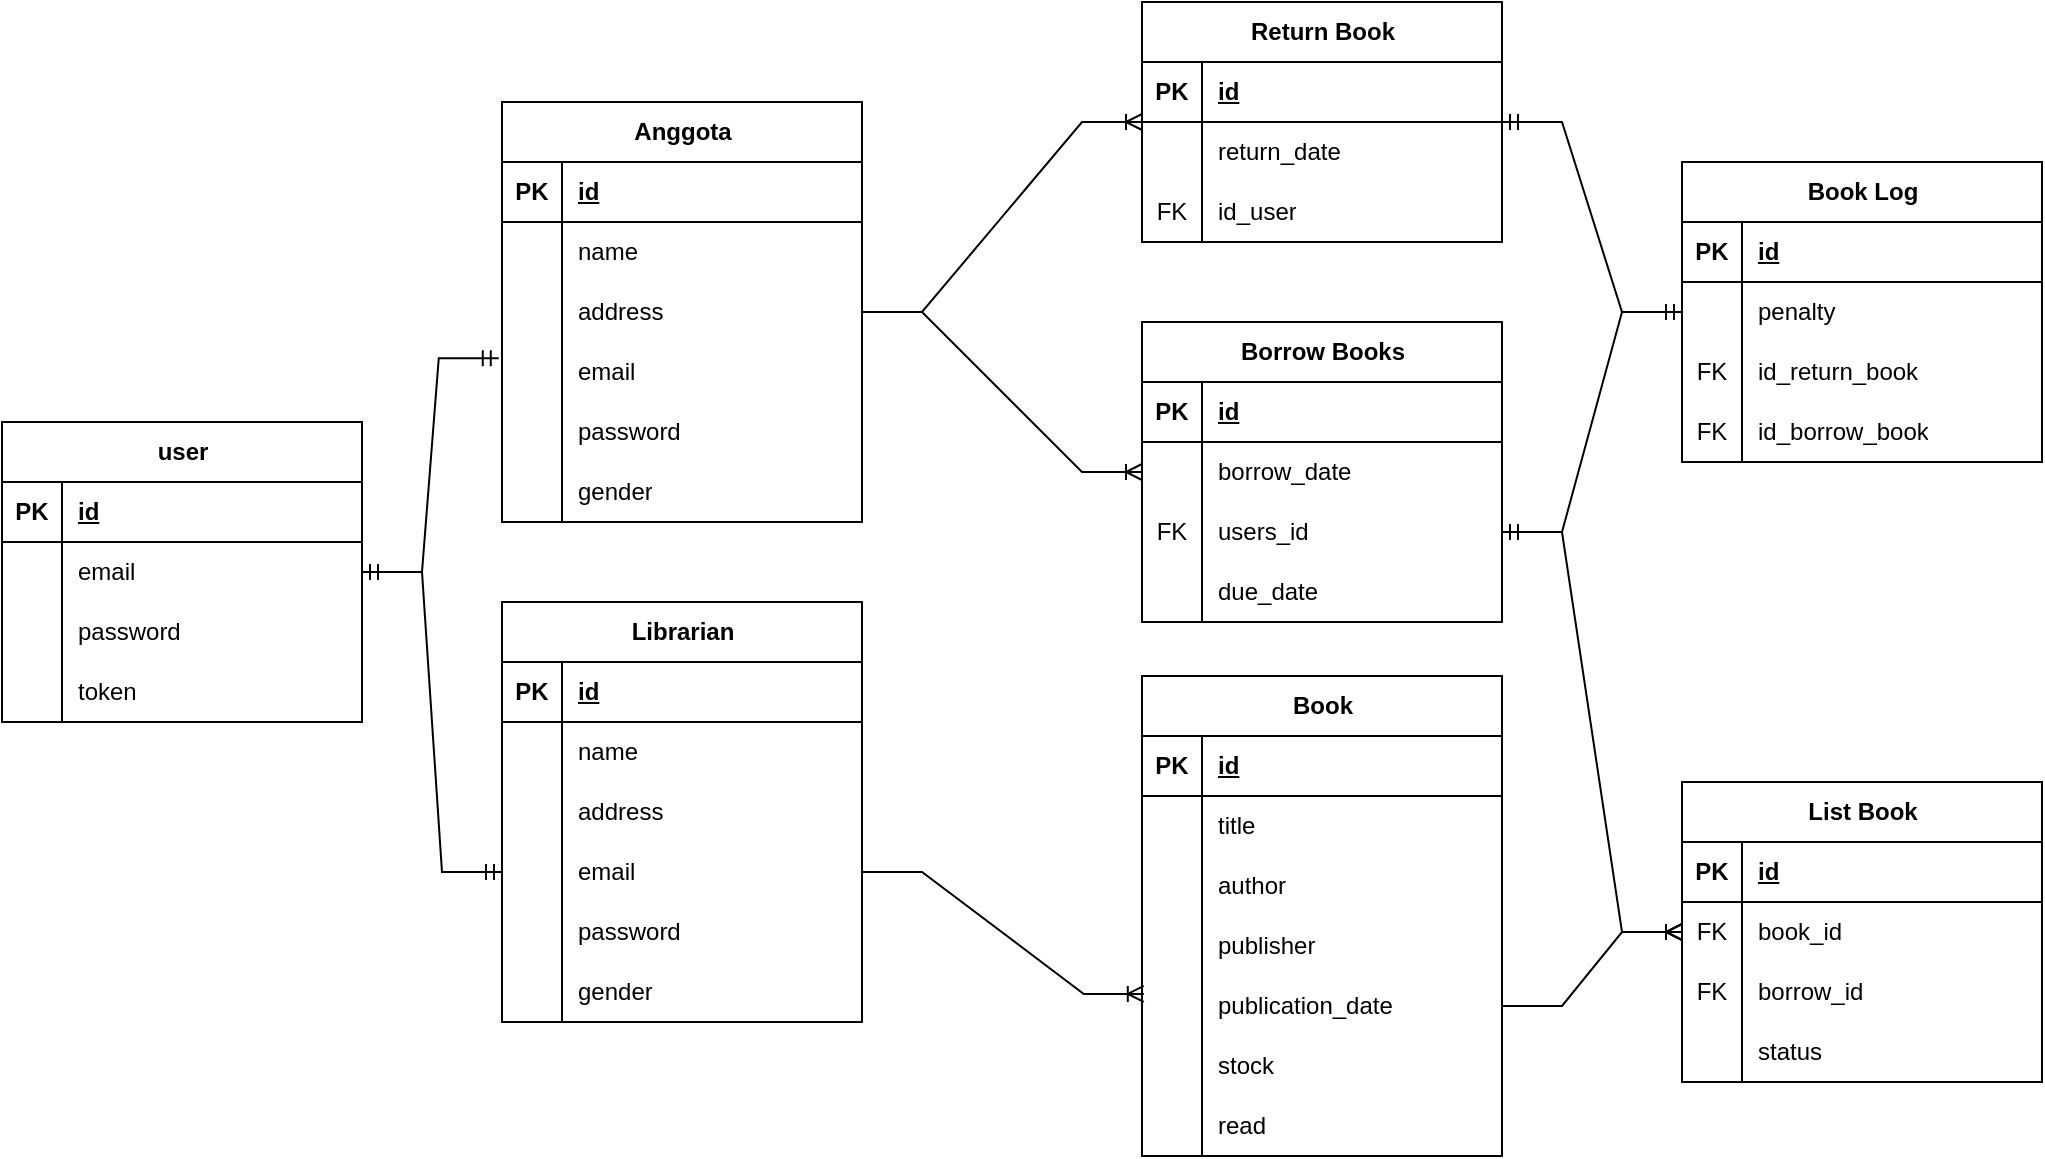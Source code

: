 <mxfile version="22.1.5" type="github" pages="3">
  <diagram name="Entity" id="13WCGMMGAoBStpWHaFRB">
    <mxGraphModel dx="1985" dy="3075" grid="1" gridSize="10" guides="1" tooltips="1" connect="1" arrows="1" fold="1" page="1" pageScale="1" pageWidth="827" pageHeight="1169" math="0" shadow="0">
      <root>
        <mxCell id="0" />
        <mxCell id="1" parent="0" />
        <mxCell id="f9uIw9wc-rNyhUylqqAu-1" value="Book" style="shape=table;startSize=30;container=1;collapsible=1;childLayout=tableLayout;fixedRows=1;rowLines=0;fontStyle=1;align=center;resizeLast=1;html=1;" parent="1" vertex="1">
          <mxGeometry x="490" y="-983" width="180" height="240" as="geometry" />
        </mxCell>
        <mxCell id="f9uIw9wc-rNyhUylqqAu-2" value="" style="shape=tableRow;horizontal=0;startSize=0;swimlaneHead=0;swimlaneBody=0;fillColor=none;collapsible=0;dropTarget=0;points=[[0,0.5],[1,0.5]];portConstraint=eastwest;top=0;left=0;right=0;bottom=1;" parent="f9uIw9wc-rNyhUylqqAu-1" vertex="1">
          <mxGeometry y="30" width="180" height="30" as="geometry" />
        </mxCell>
        <mxCell id="f9uIw9wc-rNyhUylqqAu-3" value="PK" style="shape=partialRectangle;connectable=0;fillColor=none;top=0;left=0;bottom=0;right=0;fontStyle=1;overflow=hidden;whiteSpace=wrap;html=1;" parent="f9uIw9wc-rNyhUylqqAu-2" vertex="1">
          <mxGeometry width="30" height="30" as="geometry">
            <mxRectangle width="30" height="30" as="alternateBounds" />
          </mxGeometry>
        </mxCell>
        <mxCell id="f9uIw9wc-rNyhUylqqAu-4" value="id" style="shape=partialRectangle;connectable=0;fillColor=none;top=0;left=0;bottom=0;right=0;align=left;spacingLeft=6;fontStyle=5;overflow=hidden;whiteSpace=wrap;html=1;" parent="f9uIw9wc-rNyhUylqqAu-2" vertex="1">
          <mxGeometry x="30" width="150" height="30" as="geometry">
            <mxRectangle width="150" height="30" as="alternateBounds" />
          </mxGeometry>
        </mxCell>
        <mxCell id="f9uIw9wc-rNyhUylqqAu-5" value="" style="shape=tableRow;horizontal=0;startSize=0;swimlaneHead=0;swimlaneBody=0;fillColor=none;collapsible=0;dropTarget=0;points=[[0,0.5],[1,0.5]];portConstraint=eastwest;top=0;left=0;right=0;bottom=0;" parent="f9uIw9wc-rNyhUylqqAu-1" vertex="1">
          <mxGeometry y="60" width="180" height="30" as="geometry" />
        </mxCell>
        <mxCell id="f9uIw9wc-rNyhUylqqAu-6" value="" style="shape=partialRectangle;connectable=0;fillColor=none;top=0;left=0;bottom=0;right=0;editable=1;overflow=hidden;whiteSpace=wrap;html=1;" parent="f9uIw9wc-rNyhUylqqAu-5" vertex="1">
          <mxGeometry width="30" height="30" as="geometry">
            <mxRectangle width="30" height="30" as="alternateBounds" />
          </mxGeometry>
        </mxCell>
        <mxCell id="f9uIw9wc-rNyhUylqqAu-7" value="title" style="shape=partialRectangle;connectable=0;fillColor=none;top=0;left=0;bottom=0;right=0;align=left;spacingLeft=6;overflow=hidden;whiteSpace=wrap;html=1;" parent="f9uIw9wc-rNyhUylqqAu-5" vertex="1">
          <mxGeometry x="30" width="150" height="30" as="geometry">
            <mxRectangle width="150" height="30" as="alternateBounds" />
          </mxGeometry>
        </mxCell>
        <mxCell id="f9uIw9wc-rNyhUylqqAu-8" value="" style="shape=tableRow;horizontal=0;startSize=0;swimlaneHead=0;swimlaneBody=0;fillColor=none;collapsible=0;dropTarget=0;points=[[0,0.5],[1,0.5]];portConstraint=eastwest;top=0;left=0;right=0;bottom=0;" parent="f9uIw9wc-rNyhUylqqAu-1" vertex="1">
          <mxGeometry y="90" width="180" height="30" as="geometry" />
        </mxCell>
        <mxCell id="f9uIw9wc-rNyhUylqqAu-9" value="" style="shape=partialRectangle;connectable=0;fillColor=none;top=0;left=0;bottom=0;right=0;editable=1;overflow=hidden;whiteSpace=wrap;html=1;" parent="f9uIw9wc-rNyhUylqqAu-8" vertex="1">
          <mxGeometry width="30" height="30" as="geometry">
            <mxRectangle width="30" height="30" as="alternateBounds" />
          </mxGeometry>
        </mxCell>
        <mxCell id="f9uIw9wc-rNyhUylqqAu-10" value="author" style="shape=partialRectangle;connectable=0;fillColor=none;top=0;left=0;bottom=0;right=0;align=left;spacingLeft=6;overflow=hidden;whiteSpace=wrap;html=1;" parent="f9uIw9wc-rNyhUylqqAu-8" vertex="1">
          <mxGeometry x="30" width="150" height="30" as="geometry">
            <mxRectangle width="150" height="30" as="alternateBounds" />
          </mxGeometry>
        </mxCell>
        <mxCell id="f9uIw9wc-rNyhUylqqAu-11" value="" style="shape=tableRow;horizontal=0;startSize=0;swimlaneHead=0;swimlaneBody=0;fillColor=none;collapsible=0;dropTarget=0;points=[[0,0.5],[1,0.5]];portConstraint=eastwest;top=0;left=0;right=0;bottom=0;" parent="f9uIw9wc-rNyhUylqqAu-1" vertex="1">
          <mxGeometry y="120" width="180" height="30" as="geometry" />
        </mxCell>
        <mxCell id="f9uIw9wc-rNyhUylqqAu-12" value="" style="shape=partialRectangle;connectable=0;fillColor=none;top=0;left=0;bottom=0;right=0;editable=1;overflow=hidden;whiteSpace=wrap;html=1;" parent="f9uIw9wc-rNyhUylqqAu-11" vertex="1">
          <mxGeometry width="30" height="30" as="geometry">
            <mxRectangle width="30" height="30" as="alternateBounds" />
          </mxGeometry>
        </mxCell>
        <mxCell id="f9uIw9wc-rNyhUylqqAu-13" value="publisher" style="shape=partialRectangle;connectable=0;fillColor=none;top=0;left=0;bottom=0;right=0;align=left;spacingLeft=6;overflow=hidden;whiteSpace=wrap;html=1;" parent="f9uIw9wc-rNyhUylqqAu-11" vertex="1">
          <mxGeometry x="30" width="150" height="30" as="geometry">
            <mxRectangle width="150" height="30" as="alternateBounds" />
          </mxGeometry>
        </mxCell>
        <mxCell id="f9uIw9wc-rNyhUylqqAu-14" value="" style="shape=tableRow;horizontal=0;startSize=0;swimlaneHead=0;swimlaneBody=0;fillColor=none;collapsible=0;dropTarget=0;points=[[0,0.5],[1,0.5]];portConstraint=eastwest;top=0;left=0;right=0;bottom=0;" parent="f9uIw9wc-rNyhUylqqAu-1" vertex="1">
          <mxGeometry y="150" width="180" height="30" as="geometry" />
        </mxCell>
        <mxCell id="f9uIw9wc-rNyhUylqqAu-15" value="" style="shape=partialRectangle;connectable=0;fillColor=none;top=0;left=0;bottom=0;right=0;editable=1;overflow=hidden;whiteSpace=wrap;html=1;" parent="f9uIw9wc-rNyhUylqqAu-14" vertex="1">
          <mxGeometry width="30" height="30" as="geometry">
            <mxRectangle width="30" height="30" as="alternateBounds" />
          </mxGeometry>
        </mxCell>
        <mxCell id="f9uIw9wc-rNyhUylqqAu-16" value="publication_date" style="shape=partialRectangle;connectable=0;fillColor=none;top=0;left=0;bottom=0;right=0;align=left;spacingLeft=6;overflow=hidden;whiteSpace=wrap;html=1;" parent="f9uIw9wc-rNyhUylqqAu-14" vertex="1">
          <mxGeometry x="30" width="150" height="30" as="geometry">
            <mxRectangle width="150" height="30" as="alternateBounds" />
          </mxGeometry>
        </mxCell>
        <mxCell id="f9uIw9wc-rNyhUylqqAu-17" value="" style="shape=tableRow;horizontal=0;startSize=0;swimlaneHead=0;swimlaneBody=0;fillColor=none;collapsible=0;dropTarget=0;points=[[0,0.5],[1,0.5]];portConstraint=eastwest;top=0;left=0;right=0;bottom=0;" parent="f9uIw9wc-rNyhUylqqAu-1" vertex="1">
          <mxGeometry y="180" width="180" height="30" as="geometry" />
        </mxCell>
        <mxCell id="f9uIw9wc-rNyhUylqqAu-18" value="" style="shape=partialRectangle;connectable=0;fillColor=none;top=0;left=0;bottom=0;right=0;editable=1;overflow=hidden;whiteSpace=wrap;html=1;" parent="f9uIw9wc-rNyhUylqqAu-17" vertex="1">
          <mxGeometry width="30" height="30" as="geometry">
            <mxRectangle width="30" height="30" as="alternateBounds" />
          </mxGeometry>
        </mxCell>
        <mxCell id="f9uIw9wc-rNyhUylqqAu-19" value="stock" style="shape=partialRectangle;connectable=0;fillColor=none;top=0;left=0;bottom=0;right=0;align=left;spacingLeft=6;overflow=hidden;whiteSpace=wrap;html=1;" parent="f9uIw9wc-rNyhUylqqAu-17" vertex="1">
          <mxGeometry x="30" width="150" height="30" as="geometry">
            <mxRectangle width="150" height="30" as="alternateBounds" />
          </mxGeometry>
        </mxCell>
        <mxCell id="56AAxWMqqsvW7jfmM_Hw-20" value="" style="shape=tableRow;horizontal=0;startSize=0;swimlaneHead=0;swimlaneBody=0;fillColor=none;collapsible=0;dropTarget=0;points=[[0,0.5],[1,0.5]];portConstraint=eastwest;top=0;left=0;right=0;bottom=0;" parent="f9uIw9wc-rNyhUylqqAu-1" vertex="1">
          <mxGeometry y="210" width="180" height="30" as="geometry" />
        </mxCell>
        <mxCell id="56AAxWMqqsvW7jfmM_Hw-21" value="" style="shape=partialRectangle;connectable=0;fillColor=none;top=0;left=0;bottom=0;right=0;editable=1;overflow=hidden;whiteSpace=wrap;html=1;" parent="56AAxWMqqsvW7jfmM_Hw-20" vertex="1">
          <mxGeometry width="30" height="30" as="geometry">
            <mxRectangle width="30" height="30" as="alternateBounds" />
          </mxGeometry>
        </mxCell>
        <mxCell id="56AAxWMqqsvW7jfmM_Hw-22" value="read" style="shape=partialRectangle;connectable=0;fillColor=none;top=0;left=0;bottom=0;right=0;align=left;spacingLeft=6;overflow=hidden;whiteSpace=wrap;html=1;" parent="56AAxWMqqsvW7jfmM_Hw-20" vertex="1">
          <mxGeometry x="30" width="150" height="30" as="geometry">
            <mxRectangle width="150" height="30" as="alternateBounds" />
          </mxGeometry>
        </mxCell>
        <mxCell id="f9uIw9wc-rNyhUylqqAu-59" value="Anggota" style="shape=table;startSize=30;container=1;collapsible=1;childLayout=tableLayout;fixedRows=1;rowLines=0;fontStyle=1;align=center;resizeLast=1;html=1;" parent="1" vertex="1">
          <mxGeometry x="170" y="-1270" width="180" height="210" as="geometry" />
        </mxCell>
        <mxCell id="f9uIw9wc-rNyhUylqqAu-60" value="" style="shape=tableRow;horizontal=0;startSize=0;swimlaneHead=0;swimlaneBody=0;fillColor=none;collapsible=0;dropTarget=0;points=[[0,0.5],[1,0.5]];portConstraint=eastwest;top=0;left=0;right=0;bottom=1;" parent="f9uIw9wc-rNyhUylqqAu-59" vertex="1">
          <mxGeometry y="30" width="180" height="30" as="geometry" />
        </mxCell>
        <mxCell id="f9uIw9wc-rNyhUylqqAu-61" value="PK" style="shape=partialRectangle;connectable=0;fillColor=none;top=0;left=0;bottom=0;right=0;fontStyle=1;overflow=hidden;whiteSpace=wrap;html=1;" parent="f9uIw9wc-rNyhUylqqAu-60" vertex="1">
          <mxGeometry width="30" height="30" as="geometry">
            <mxRectangle width="30" height="30" as="alternateBounds" />
          </mxGeometry>
        </mxCell>
        <mxCell id="f9uIw9wc-rNyhUylqqAu-62" value="id" style="shape=partialRectangle;connectable=0;fillColor=none;top=0;left=0;bottom=0;right=0;align=left;spacingLeft=6;fontStyle=5;overflow=hidden;whiteSpace=wrap;html=1;" parent="f9uIw9wc-rNyhUylqqAu-60" vertex="1">
          <mxGeometry x="30" width="150" height="30" as="geometry">
            <mxRectangle width="150" height="30" as="alternateBounds" />
          </mxGeometry>
        </mxCell>
        <mxCell id="f9uIw9wc-rNyhUylqqAu-63" value="" style="shape=tableRow;horizontal=0;startSize=0;swimlaneHead=0;swimlaneBody=0;fillColor=none;collapsible=0;dropTarget=0;points=[[0,0.5],[1,0.5]];portConstraint=eastwest;top=0;left=0;right=0;bottom=0;" parent="f9uIw9wc-rNyhUylqqAu-59" vertex="1">
          <mxGeometry y="60" width="180" height="30" as="geometry" />
        </mxCell>
        <mxCell id="f9uIw9wc-rNyhUylqqAu-64" value="" style="shape=partialRectangle;connectable=0;fillColor=none;top=0;left=0;bottom=0;right=0;editable=1;overflow=hidden;whiteSpace=wrap;html=1;" parent="f9uIw9wc-rNyhUylqqAu-63" vertex="1">
          <mxGeometry width="30" height="30" as="geometry">
            <mxRectangle width="30" height="30" as="alternateBounds" />
          </mxGeometry>
        </mxCell>
        <mxCell id="f9uIw9wc-rNyhUylqqAu-65" value="name" style="shape=partialRectangle;connectable=0;fillColor=none;top=0;left=0;bottom=0;right=0;align=left;spacingLeft=6;overflow=hidden;whiteSpace=wrap;html=1;" parent="f9uIw9wc-rNyhUylqqAu-63" vertex="1">
          <mxGeometry x="30" width="150" height="30" as="geometry">
            <mxRectangle width="150" height="30" as="alternateBounds" />
          </mxGeometry>
        </mxCell>
        <mxCell id="f9uIw9wc-rNyhUylqqAu-66" value="" style="shape=tableRow;horizontal=0;startSize=0;swimlaneHead=0;swimlaneBody=0;fillColor=none;collapsible=0;dropTarget=0;points=[[0,0.5],[1,0.5]];portConstraint=eastwest;top=0;left=0;right=0;bottom=0;" parent="f9uIw9wc-rNyhUylqqAu-59" vertex="1">
          <mxGeometry y="90" width="180" height="30" as="geometry" />
        </mxCell>
        <mxCell id="f9uIw9wc-rNyhUylqqAu-67" value="" style="shape=partialRectangle;connectable=0;fillColor=none;top=0;left=0;bottom=0;right=0;editable=1;overflow=hidden;whiteSpace=wrap;html=1;" parent="f9uIw9wc-rNyhUylqqAu-66" vertex="1">
          <mxGeometry width="30" height="30" as="geometry">
            <mxRectangle width="30" height="30" as="alternateBounds" />
          </mxGeometry>
        </mxCell>
        <mxCell id="f9uIw9wc-rNyhUylqqAu-68" value="address" style="shape=partialRectangle;connectable=0;fillColor=none;top=0;left=0;bottom=0;right=0;align=left;spacingLeft=6;overflow=hidden;whiteSpace=wrap;html=1;" parent="f9uIw9wc-rNyhUylqqAu-66" vertex="1">
          <mxGeometry x="30" width="150" height="30" as="geometry">
            <mxRectangle width="150" height="30" as="alternateBounds" />
          </mxGeometry>
        </mxCell>
        <mxCell id="f9uIw9wc-rNyhUylqqAu-69" value="" style="shape=tableRow;horizontal=0;startSize=0;swimlaneHead=0;swimlaneBody=0;fillColor=none;collapsible=0;dropTarget=0;points=[[0,0.5],[1,0.5]];portConstraint=eastwest;top=0;left=0;right=0;bottom=0;" parent="f9uIw9wc-rNyhUylqqAu-59" vertex="1">
          <mxGeometry y="120" width="180" height="30" as="geometry" />
        </mxCell>
        <mxCell id="f9uIw9wc-rNyhUylqqAu-70" value="" style="shape=partialRectangle;connectable=0;fillColor=none;top=0;left=0;bottom=0;right=0;editable=1;overflow=hidden;whiteSpace=wrap;html=1;" parent="f9uIw9wc-rNyhUylqqAu-69" vertex="1">
          <mxGeometry width="30" height="30" as="geometry">
            <mxRectangle width="30" height="30" as="alternateBounds" />
          </mxGeometry>
        </mxCell>
        <mxCell id="f9uIw9wc-rNyhUylqqAu-71" value="email" style="shape=partialRectangle;connectable=0;fillColor=none;top=0;left=0;bottom=0;right=0;align=left;spacingLeft=6;overflow=hidden;whiteSpace=wrap;html=1;" parent="f9uIw9wc-rNyhUylqqAu-69" vertex="1">
          <mxGeometry x="30" width="150" height="30" as="geometry">
            <mxRectangle width="150" height="30" as="alternateBounds" />
          </mxGeometry>
        </mxCell>
        <mxCell id="f9uIw9wc-rNyhUylqqAu-72" value="" style="shape=tableRow;horizontal=0;startSize=0;swimlaneHead=0;swimlaneBody=0;fillColor=none;collapsible=0;dropTarget=0;points=[[0,0.5],[1,0.5]];portConstraint=eastwest;top=0;left=0;right=0;bottom=0;" parent="f9uIw9wc-rNyhUylqqAu-59" vertex="1">
          <mxGeometry y="150" width="180" height="30" as="geometry" />
        </mxCell>
        <mxCell id="f9uIw9wc-rNyhUylqqAu-73" value="" style="shape=partialRectangle;connectable=0;fillColor=none;top=0;left=0;bottom=0;right=0;editable=1;overflow=hidden;whiteSpace=wrap;html=1;" parent="f9uIw9wc-rNyhUylqqAu-72" vertex="1">
          <mxGeometry width="30" height="30" as="geometry">
            <mxRectangle width="30" height="30" as="alternateBounds" />
          </mxGeometry>
        </mxCell>
        <mxCell id="f9uIw9wc-rNyhUylqqAu-74" value="password" style="shape=partialRectangle;connectable=0;fillColor=none;top=0;left=0;bottom=0;right=0;align=left;spacingLeft=6;overflow=hidden;whiteSpace=wrap;html=1;" parent="f9uIw9wc-rNyhUylqqAu-72" vertex="1">
          <mxGeometry x="30" width="150" height="30" as="geometry">
            <mxRectangle width="150" height="30" as="alternateBounds" />
          </mxGeometry>
        </mxCell>
        <mxCell id="74bKICHIjmPeZ6uD2Ho_-36" value="" style="shape=tableRow;horizontal=0;startSize=0;swimlaneHead=0;swimlaneBody=0;fillColor=none;collapsible=0;dropTarget=0;points=[[0,0.5],[1,0.5]];portConstraint=eastwest;top=0;left=0;right=0;bottom=0;" parent="f9uIw9wc-rNyhUylqqAu-59" vertex="1">
          <mxGeometry y="180" width="180" height="30" as="geometry" />
        </mxCell>
        <mxCell id="74bKICHIjmPeZ6uD2Ho_-37" value="" style="shape=partialRectangle;connectable=0;fillColor=none;top=0;left=0;bottom=0;right=0;editable=1;overflow=hidden;whiteSpace=wrap;html=1;" parent="74bKICHIjmPeZ6uD2Ho_-36" vertex="1">
          <mxGeometry width="30" height="30" as="geometry">
            <mxRectangle width="30" height="30" as="alternateBounds" />
          </mxGeometry>
        </mxCell>
        <mxCell id="74bKICHIjmPeZ6uD2Ho_-38" value="gender" style="shape=partialRectangle;connectable=0;fillColor=none;top=0;left=0;bottom=0;right=0;align=left;spacingLeft=6;overflow=hidden;whiteSpace=wrap;html=1;" parent="74bKICHIjmPeZ6uD2Ho_-36" vertex="1">
          <mxGeometry x="30" width="150" height="30" as="geometry">
            <mxRectangle width="150" height="30" as="alternateBounds" />
          </mxGeometry>
        </mxCell>
        <mxCell id="f9uIw9wc-rNyhUylqqAu-91" value="Borrow Books" style="shape=table;startSize=30;container=1;collapsible=1;childLayout=tableLayout;fixedRows=1;rowLines=0;fontStyle=1;align=center;resizeLast=1;html=1;" parent="1" vertex="1">
          <mxGeometry x="490" y="-1160" width="180" height="150" as="geometry" />
        </mxCell>
        <mxCell id="f9uIw9wc-rNyhUylqqAu-92" value="" style="shape=tableRow;horizontal=0;startSize=0;swimlaneHead=0;swimlaneBody=0;fillColor=none;collapsible=0;dropTarget=0;points=[[0,0.5],[1,0.5]];portConstraint=eastwest;top=0;left=0;right=0;bottom=1;" parent="f9uIw9wc-rNyhUylqqAu-91" vertex="1">
          <mxGeometry y="30" width="180" height="30" as="geometry" />
        </mxCell>
        <mxCell id="f9uIw9wc-rNyhUylqqAu-93" value="PK" style="shape=partialRectangle;connectable=0;fillColor=none;top=0;left=0;bottom=0;right=0;fontStyle=1;overflow=hidden;whiteSpace=wrap;html=1;" parent="f9uIw9wc-rNyhUylqqAu-92" vertex="1">
          <mxGeometry width="30" height="30" as="geometry">
            <mxRectangle width="30" height="30" as="alternateBounds" />
          </mxGeometry>
        </mxCell>
        <mxCell id="f9uIw9wc-rNyhUylqqAu-94" value="id" style="shape=partialRectangle;connectable=0;fillColor=none;top=0;left=0;bottom=0;right=0;align=left;spacingLeft=6;fontStyle=5;overflow=hidden;whiteSpace=wrap;html=1;" parent="f9uIw9wc-rNyhUylqqAu-92" vertex="1">
          <mxGeometry x="30" width="150" height="30" as="geometry">
            <mxRectangle width="150" height="30" as="alternateBounds" />
          </mxGeometry>
        </mxCell>
        <mxCell id="f9uIw9wc-rNyhUylqqAu-95" value="" style="shape=tableRow;horizontal=0;startSize=0;swimlaneHead=0;swimlaneBody=0;fillColor=none;collapsible=0;dropTarget=0;points=[[0,0.5],[1,0.5]];portConstraint=eastwest;top=0;left=0;right=0;bottom=0;" parent="f9uIw9wc-rNyhUylqqAu-91" vertex="1">
          <mxGeometry y="60" width="180" height="30" as="geometry" />
        </mxCell>
        <mxCell id="f9uIw9wc-rNyhUylqqAu-96" value="" style="shape=partialRectangle;connectable=0;fillColor=none;top=0;left=0;bottom=0;right=0;editable=1;overflow=hidden;whiteSpace=wrap;html=1;" parent="f9uIw9wc-rNyhUylqqAu-95" vertex="1">
          <mxGeometry width="30" height="30" as="geometry">
            <mxRectangle width="30" height="30" as="alternateBounds" />
          </mxGeometry>
        </mxCell>
        <mxCell id="f9uIw9wc-rNyhUylqqAu-97" value="borrow_date" style="shape=partialRectangle;connectable=0;fillColor=none;top=0;left=0;bottom=0;right=0;align=left;spacingLeft=6;overflow=hidden;whiteSpace=wrap;html=1;" parent="f9uIw9wc-rNyhUylqqAu-95" vertex="1">
          <mxGeometry x="30" width="150" height="30" as="geometry">
            <mxRectangle width="150" height="30" as="alternateBounds" />
          </mxGeometry>
        </mxCell>
        <mxCell id="f9uIw9wc-rNyhUylqqAu-101" value="" style="shape=tableRow;horizontal=0;startSize=0;swimlaneHead=0;swimlaneBody=0;fillColor=none;collapsible=0;dropTarget=0;points=[[0,0.5],[1,0.5]];portConstraint=eastwest;top=0;left=0;right=0;bottom=0;" parent="f9uIw9wc-rNyhUylqqAu-91" vertex="1">
          <mxGeometry y="90" width="180" height="30" as="geometry" />
        </mxCell>
        <mxCell id="f9uIw9wc-rNyhUylqqAu-102" value="FK" style="shape=partialRectangle;connectable=0;fillColor=none;top=0;left=0;bottom=0;right=0;editable=1;overflow=hidden;whiteSpace=wrap;html=1;" parent="f9uIw9wc-rNyhUylqqAu-101" vertex="1">
          <mxGeometry width="30" height="30" as="geometry">
            <mxRectangle width="30" height="30" as="alternateBounds" />
          </mxGeometry>
        </mxCell>
        <mxCell id="f9uIw9wc-rNyhUylqqAu-103" value="users_id" style="shape=partialRectangle;connectable=0;fillColor=none;top=0;left=0;bottom=0;right=0;align=left;spacingLeft=6;overflow=hidden;whiteSpace=wrap;html=1;" parent="f9uIw9wc-rNyhUylqqAu-101" vertex="1">
          <mxGeometry x="30" width="150" height="30" as="geometry">
            <mxRectangle width="150" height="30" as="alternateBounds" />
          </mxGeometry>
        </mxCell>
        <mxCell id="skhSZnjLNrDtPyHKeu3_-29" value="" style="shape=tableRow;horizontal=0;startSize=0;swimlaneHead=0;swimlaneBody=0;fillColor=none;collapsible=0;dropTarget=0;points=[[0,0.5],[1,0.5]];portConstraint=eastwest;top=0;left=0;right=0;bottom=0;" parent="f9uIw9wc-rNyhUylqqAu-91" vertex="1">
          <mxGeometry y="120" width="180" height="30" as="geometry" />
        </mxCell>
        <mxCell id="skhSZnjLNrDtPyHKeu3_-30" value="" style="shape=partialRectangle;connectable=0;fillColor=none;top=0;left=0;bottom=0;right=0;editable=1;overflow=hidden;whiteSpace=wrap;html=1;" parent="skhSZnjLNrDtPyHKeu3_-29" vertex="1">
          <mxGeometry width="30" height="30" as="geometry">
            <mxRectangle width="30" height="30" as="alternateBounds" />
          </mxGeometry>
        </mxCell>
        <mxCell id="skhSZnjLNrDtPyHKeu3_-31" value="due_date" style="shape=partialRectangle;connectable=0;fillColor=none;top=0;left=0;bottom=0;right=0;align=left;spacingLeft=6;overflow=hidden;whiteSpace=wrap;html=1;" parent="skhSZnjLNrDtPyHKeu3_-29" vertex="1">
          <mxGeometry x="30" width="150" height="30" as="geometry">
            <mxRectangle width="150" height="30" as="alternateBounds" />
          </mxGeometry>
        </mxCell>
        <mxCell id="4XEFQd1BnH6duvxT0j51-20" value="" style="edgeStyle=entityRelationEdgeStyle;fontSize=12;html=1;endArrow=ERoneToMany;rounded=0;" parent="1" source="f9uIw9wc-rNyhUylqqAu-59" target="f9uIw9wc-rNyhUylqqAu-91" edge="1">
          <mxGeometry width="100" height="100" relative="1" as="geometry">
            <mxPoint x="439" y="-770" as="sourcePoint" />
            <mxPoint x="539" y="-870" as="targetPoint" />
          </mxGeometry>
        </mxCell>
        <mxCell id="4XEFQd1BnH6duvxT0j51-4" value="Return Book" style="shape=table;startSize=30;container=1;collapsible=1;childLayout=tableLayout;fixedRows=1;rowLines=0;fontStyle=1;align=center;resizeLast=1;html=1;" parent="1" vertex="1">
          <mxGeometry x="490" y="-1320" width="180" height="120" as="geometry" />
        </mxCell>
        <mxCell id="4XEFQd1BnH6duvxT0j51-5" value="" style="shape=tableRow;horizontal=0;startSize=0;swimlaneHead=0;swimlaneBody=0;fillColor=none;collapsible=0;dropTarget=0;points=[[0,0.5],[1,0.5]];portConstraint=eastwest;top=0;left=0;right=0;bottom=1;" parent="4XEFQd1BnH6duvxT0j51-4" vertex="1">
          <mxGeometry y="30" width="180" height="30" as="geometry" />
        </mxCell>
        <mxCell id="4XEFQd1BnH6duvxT0j51-6" value="PK" style="shape=partialRectangle;connectable=0;fillColor=none;top=0;left=0;bottom=0;right=0;fontStyle=1;overflow=hidden;whiteSpace=wrap;html=1;" parent="4XEFQd1BnH6duvxT0j51-5" vertex="1">
          <mxGeometry width="30" height="30" as="geometry">
            <mxRectangle width="30" height="30" as="alternateBounds" />
          </mxGeometry>
        </mxCell>
        <mxCell id="4XEFQd1BnH6duvxT0j51-7" value="id" style="shape=partialRectangle;connectable=0;fillColor=none;top=0;left=0;bottom=0;right=0;align=left;spacingLeft=6;fontStyle=5;overflow=hidden;whiteSpace=wrap;html=1;" parent="4XEFQd1BnH6duvxT0j51-5" vertex="1">
          <mxGeometry x="30" width="150" height="30" as="geometry">
            <mxRectangle width="150" height="30" as="alternateBounds" />
          </mxGeometry>
        </mxCell>
        <mxCell id="skhSZnjLNrDtPyHKeu3_-1" value="" style="shape=tableRow;horizontal=0;startSize=0;swimlaneHead=0;swimlaneBody=0;fillColor=none;collapsible=0;dropTarget=0;points=[[0,0.5],[1,0.5]];portConstraint=eastwest;top=0;left=0;right=0;bottom=0;" parent="4XEFQd1BnH6duvxT0j51-4" vertex="1">
          <mxGeometry y="60" width="180" height="30" as="geometry" />
        </mxCell>
        <mxCell id="skhSZnjLNrDtPyHKeu3_-2" value="" style="shape=partialRectangle;connectable=0;fillColor=none;top=0;left=0;bottom=0;right=0;editable=1;overflow=hidden;whiteSpace=wrap;html=1;" parent="skhSZnjLNrDtPyHKeu3_-1" vertex="1">
          <mxGeometry width="30" height="30" as="geometry">
            <mxRectangle width="30" height="30" as="alternateBounds" />
          </mxGeometry>
        </mxCell>
        <mxCell id="skhSZnjLNrDtPyHKeu3_-3" value="return_date" style="shape=partialRectangle;connectable=0;fillColor=none;top=0;left=0;bottom=0;right=0;align=left;spacingLeft=6;overflow=hidden;whiteSpace=wrap;html=1;" parent="skhSZnjLNrDtPyHKeu3_-1" vertex="1">
          <mxGeometry x="30" width="150" height="30" as="geometry">
            <mxRectangle width="150" height="30" as="alternateBounds" />
          </mxGeometry>
        </mxCell>
        <mxCell id="56AAxWMqqsvW7jfmM_Hw-26" value="" style="shape=tableRow;horizontal=0;startSize=0;swimlaneHead=0;swimlaneBody=0;fillColor=none;collapsible=0;dropTarget=0;points=[[0,0.5],[1,0.5]];portConstraint=eastwest;top=0;left=0;right=0;bottom=0;" parent="4XEFQd1BnH6duvxT0j51-4" vertex="1">
          <mxGeometry y="90" width="180" height="30" as="geometry" />
        </mxCell>
        <mxCell id="56AAxWMqqsvW7jfmM_Hw-27" value="FK" style="shape=partialRectangle;connectable=0;fillColor=none;top=0;left=0;bottom=0;right=0;editable=1;overflow=hidden;whiteSpace=wrap;html=1;" parent="56AAxWMqqsvW7jfmM_Hw-26" vertex="1">
          <mxGeometry width="30" height="30" as="geometry">
            <mxRectangle width="30" height="30" as="alternateBounds" />
          </mxGeometry>
        </mxCell>
        <mxCell id="56AAxWMqqsvW7jfmM_Hw-28" value="id_user" style="shape=partialRectangle;connectable=0;fillColor=none;top=0;left=0;bottom=0;right=0;align=left;spacingLeft=6;overflow=hidden;whiteSpace=wrap;html=1;" parent="56AAxWMqqsvW7jfmM_Hw-26" vertex="1">
          <mxGeometry x="30" width="150" height="30" as="geometry">
            <mxRectangle width="150" height="30" as="alternateBounds" />
          </mxGeometry>
        </mxCell>
        <mxCell id="56AAxWMqqsvW7jfmM_Hw-1" value="Book Log" style="shape=table;startSize=30;container=1;collapsible=1;childLayout=tableLayout;fixedRows=1;rowLines=0;fontStyle=1;align=center;resizeLast=1;html=1;" parent="1" vertex="1">
          <mxGeometry x="760" y="-1240" width="180" height="150" as="geometry" />
        </mxCell>
        <mxCell id="56AAxWMqqsvW7jfmM_Hw-2" value="" style="shape=tableRow;horizontal=0;startSize=0;swimlaneHead=0;swimlaneBody=0;fillColor=none;collapsible=0;dropTarget=0;points=[[0,0.5],[1,0.5]];portConstraint=eastwest;top=0;left=0;right=0;bottom=1;" parent="56AAxWMqqsvW7jfmM_Hw-1" vertex="1">
          <mxGeometry y="30" width="180" height="30" as="geometry" />
        </mxCell>
        <mxCell id="56AAxWMqqsvW7jfmM_Hw-3" value="PK" style="shape=partialRectangle;connectable=0;fillColor=none;top=0;left=0;bottom=0;right=0;fontStyle=1;overflow=hidden;whiteSpace=wrap;html=1;" parent="56AAxWMqqsvW7jfmM_Hw-2" vertex="1">
          <mxGeometry width="30" height="30" as="geometry">
            <mxRectangle width="30" height="30" as="alternateBounds" />
          </mxGeometry>
        </mxCell>
        <mxCell id="56AAxWMqqsvW7jfmM_Hw-4" value="id" style="shape=partialRectangle;connectable=0;fillColor=none;top=0;left=0;bottom=0;right=0;align=left;spacingLeft=6;fontStyle=5;overflow=hidden;whiteSpace=wrap;html=1;" parent="56AAxWMqqsvW7jfmM_Hw-2" vertex="1">
          <mxGeometry x="30" width="150" height="30" as="geometry">
            <mxRectangle width="150" height="30" as="alternateBounds" />
          </mxGeometry>
        </mxCell>
        <mxCell id="56AAxWMqqsvW7jfmM_Hw-5" value="" style="shape=tableRow;horizontal=0;startSize=0;swimlaneHead=0;swimlaneBody=0;fillColor=none;collapsible=0;dropTarget=0;points=[[0,0.5],[1,0.5]];portConstraint=eastwest;top=0;left=0;right=0;bottom=0;" parent="56AAxWMqqsvW7jfmM_Hw-1" vertex="1">
          <mxGeometry y="60" width="180" height="30" as="geometry" />
        </mxCell>
        <mxCell id="56AAxWMqqsvW7jfmM_Hw-6" value="" style="shape=partialRectangle;connectable=0;fillColor=none;top=0;left=0;bottom=0;right=0;editable=1;overflow=hidden;whiteSpace=wrap;html=1;" parent="56AAxWMqqsvW7jfmM_Hw-5" vertex="1">
          <mxGeometry width="30" height="30" as="geometry">
            <mxRectangle width="30" height="30" as="alternateBounds" />
          </mxGeometry>
        </mxCell>
        <mxCell id="56AAxWMqqsvW7jfmM_Hw-7" value="penalty" style="shape=partialRectangle;connectable=0;fillColor=none;top=0;left=0;bottom=0;right=0;align=left;spacingLeft=6;overflow=hidden;whiteSpace=wrap;html=1;" parent="56AAxWMqqsvW7jfmM_Hw-5" vertex="1">
          <mxGeometry x="30" width="150" height="30" as="geometry">
            <mxRectangle width="150" height="30" as="alternateBounds" />
          </mxGeometry>
        </mxCell>
        <mxCell id="56AAxWMqqsvW7jfmM_Hw-11" value="" style="shape=tableRow;horizontal=0;startSize=0;swimlaneHead=0;swimlaneBody=0;fillColor=none;collapsible=0;dropTarget=0;points=[[0,0.5],[1,0.5]];portConstraint=eastwest;top=0;left=0;right=0;bottom=0;" parent="56AAxWMqqsvW7jfmM_Hw-1" vertex="1">
          <mxGeometry y="90" width="180" height="30" as="geometry" />
        </mxCell>
        <mxCell id="56AAxWMqqsvW7jfmM_Hw-12" value="FK" style="shape=partialRectangle;connectable=0;fillColor=none;top=0;left=0;bottom=0;right=0;editable=1;overflow=hidden;whiteSpace=wrap;html=1;" parent="56AAxWMqqsvW7jfmM_Hw-11" vertex="1">
          <mxGeometry width="30" height="30" as="geometry">
            <mxRectangle width="30" height="30" as="alternateBounds" />
          </mxGeometry>
        </mxCell>
        <mxCell id="56AAxWMqqsvW7jfmM_Hw-13" value="id_return_book" style="shape=partialRectangle;connectable=0;fillColor=none;top=0;left=0;bottom=0;right=0;align=left;spacingLeft=6;overflow=hidden;whiteSpace=wrap;html=1;" parent="56AAxWMqqsvW7jfmM_Hw-11" vertex="1">
          <mxGeometry x="30" width="150" height="30" as="geometry">
            <mxRectangle width="150" height="30" as="alternateBounds" />
          </mxGeometry>
        </mxCell>
        <mxCell id="56AAxWMqqsvW7jfmM_Hw-14" value="" style="shape=tableRow;horizontal=0;startSize=0;swimlaneHead=0;swimlaneBody=0;fillColor=none;collapsible=0;dropTarget=0;points=[[0,0.5],[1,0.5]];portConstraint=eastwest;top=0;left=0;right=0;bottom=0;" parent="56AAxWMqqsvW7jfmM_Hw-1" vertex="1">
          <mxGeometry y="120" width="180" height="30" as="geometry" />
        </mxCell>
        <mxCell id="56AAxWMqqsvW7jfmM_Hw-15" value="FK" style="shape=partialRectangle;connectable=0;fillColor=none;top=0;left=0;bottom=0;right=0;editable=1;overflow=hidden;whiteSpace=wrap;html=1;" parent="56AAxWMqqsvW7jfmM_Hw-14" vertex="1">
          <mxGeometry width="30" height="30" as="geometry">
            <mxRectangle width="30" height="30" as="alternateBounds" />
          </mxGeometry>
        </mxCell>
        <mxCell id="56AAxWMqqsvW7jfmM_Hw-16" value="id_borrow_book" style="shape=partialRectangle;connectable=0;fillColor=none;top=0;left=0;bottom=0;right=0;align=left;spacingLeft=6;overflow=hidden;whiteSpace=wrap;html=1;" parent="56AAxWMqqsvW7jfmM_Hw-14" vertex="1">
          <mxGeometry x="30" width="150" height="30" as="geometry">
            <mxRectangle width="150" height="30" as="alternateBounds" />
          </mxGeometry>
        </mxCell>
        <mxCell id="56AAxWMqqsvW7jfmM_Hw-17" value="" style="edgeStyle=entityRelationEdgeStyle;fontSize=12;html=1;endArrow=ERmandOne;startArrow=ERmandOne;rounded=0;" parent="1" source="4XEFQd1BnH6duvxT0j51-4" target="56AAxWMqqsvW7jfmM_Hw-1" edge="1">
          <mxGeometry width="100" height="100" relative="1" as="geometry">
            <mxPoint x="510" y="-1060" as="sourcePoint" />
            <mxPoint x="610" y="-1160" as="targetPoint" />
          </mxGeometry>
        </mxCell>
        <mxCell id="56AAxWMqqsvW7jfmM_Hw-18" value="" style="edgeStyle=entityRelationEdgeStyle;fontSize=12;html=1;endArrow=ERmandOne;startArrow=ERmandOne;rounded=0;" parent="1" source="f9uIw9wc-rNyhUylqqAu-101" target="56AAxWMqqsvW7jfmM_Hw-1" edge="1">
          <mxGeometry width="100" height="100" relative="1" as="geometry">
            <mxPoint x="450" y="-1060" as="sourcePoint" />
            <mxPoint x="550" y="-1160" as="targetPoint" />
          </mxGeometry>
        </mxCell>
        <mxCell id="56AAxWMqqsvW7jfmM_Hw-19" value="" style="edgeStyle=entityRelationEdgeStyle;fontSize=12;html=1;endArrow=ERoneToMany;rounded=0;exitX=1;exitY=0.5;exitDx=0;exitDy=0;" parent="1" source="f9uIw9wc-rNyhUylqqAu-66" target="4XEFQd1BnH6duvxT0j51-4" edge="1">
          <mxGeometry width="100" height="100" relative="1" as="geometry">
            <mxPoint x="250" y="-1050" as="sourcePoint" />
            <mxPoint x="350" y="-1150" as="targetPoint" />
          </mxGeometry>
        </mxCell>
        <mxCell id="74bKICHIjmPeZ6uD2Ho_-1" value="Librarian" style="shape=table;startSize=30;container=1;collapsible=1;childLayout=tableLayout;fixedRows=1;rowLines=0;fontStyle=1;align=center;resizeLast=1;html=1;" parent="1" vertex="1">
          <mxGeometry x="170" y="-1020" width="180" height="210" as="geometry" />
        </mxCell>
        <mxCell id="74bKICHIjmPeZ6uD2Ho_-2" value="" style="shape=tableRow;horizontal=0;startSize=0;swimlaneHead=0;swimlaneBody=0;fillColor=none;collapsible=0;dropTarget=0;points=[[0,0.5],[1,0.5]];portConstraint=eastwest;top=0;left=0;right=0;bottom=1;" parent="74bKICHIjmPeZ6uD2Ho_-1" vertex="1">
          <mxGeometry y="30" width="180" height="30" as="geometry" />
        </mxCell>
        <mxCell id="74bKICHIjmPeZ6uD2Ho_-3" value="PK" style="shape=partialRectangle;connectable=0;fillColor=none;top=0;left=0;bottom=0;right=0;fontStyle=1;overflow=hidden;whiteSpace=wrap;html=1;" parent="74bKICHIjmPeZ6uD2Ho_-2" vertex="1">
          <mxGeometry width="30" height="30" as="geometry">
            <mxRectangle width="30" height="30" as="alternateBounds" />
          </mxGeometry>
        </mxCell>
        <mxCell id="74bKICHIjmPeZ6uD2Ho_-4" value="id" style="shape=partialRectangle;connectable=0;fillColor=none;top=0;left=0;bottom=0;right=0;align=left;spacingLeft=6;fontStyle=5;overflow=hidden;whiteSpace=wrap;html=1;" parent="74bKICHIjmPeZ6uD2Ho_-2" vertex="1">
          <mxGeometry x="30" width="150" height="30" as="geometry">
            <mxRectangle width="150" height="30" as="alternateBounds" />
          </mxGeometry>
        </mxCell>
        <mxCell id="74bKICHIjmPeZ6uD2Ho_-5" value="" style="shape=tableRow;horizontal=0;startSize=0;swimlaneHead=0;swimlaneBody=0;fillColor=none;collapsible=0;dropTarget=0;points=[[0,0.5],[1,0.5]];portConstraint=eastwest;top=0;left=0;right=0;bottom=0;" parent="74bKICHIjmPeZ6uD2Ho_-1" vertex="1">
          <mxGeometry y="60" width="180" height="30" as="geometry" />
        </mxCell>
        <mxCell id="74bKICHIjmPeZ6uD2Ho_-6" value="" style="shape=partialRectangle;connectable=0;fillColor=none;top=0;left=0;bottom=0;right=0;editable=1;overflow=hidden;whiteSpace=wrap;html=1;" parent="74bKICHIjmPeZ6uD2Ho_-5" vertex="1">
          <mxGeometry width="30" height="30" as="geometry">
            <mxRectangle width="30" height="30" as="alternateBounds" />
          </mxGeometry>
        </mxCell>
        <mxCell id="74bKICHIjmPeZ6uD2Ho_-7" value="name" style="shape=partialRectangle;connectable=0;fillColor=none;top=0;left=0;bottom=0;right=0;align=left;spacingLeft=6;overflow=hidden;whiteSpace=wrap;html=1;" parent="74bKICHIjmPeZ6uD2Ho_-5" vertex="1">
          <mxGeometry x="30" width="150" height="30" as="geometry">
            <mxRectangle width="150" height="30" as="alternateBounds" />
          </mxGeometry>
        </mxCell>
        <mxCell id="74bKICHIjmPeZ6uD2Ho_-8" value="" style="shape=tableRow;horizontal=0;startSize=0;swimlaneHead=0;swimlaneBody=0;fillColor=none;collapsible=0;dropTarget=0;points=[[0,0.5],[1,0.5]];portConstraint=eastwest;top=0;left=0;right=0;bottom=0;" parent="74bKICHIjmPeZ6uD2Ho_-1" vertex="1">
          <mxGeometry y="90" width="180" height="30" as="geometry" />
        </mxCell>
        <mxCell id="74bKICHIjmPeZ6uD2Ho_-9" value="" style="shape=partialRectangle;connectable=0;fillColor=none;top=0;left=0;bottom=0;right=0;editable=1;overflow=hidden;whiteSpace=wrap;html=1;" parent="74bKICHIjmPeZ6uD2Ho_-8" vertex="1">
          <mxGeometry width="30" height="30" as="geometry">
            <mxRectangle width="30" height="30" as="alternateBounds" />
          </mxGeometry>
        </mxCell>
        <mxCell id="74bKICHIjmPeZ6uD2Ho_-10" value="address" style="shape=partialRectangle;connectable=0;fillColor=none;top=0;left=0;bottom=0;right=0;align=left;spacingLeft=6;overflow=hidden;whiteSpace=wrap;html=1;" parent="74bKICHIjmPeZ6uD2Ho_-8" vertex="1">
          <mxGeometry x="30" width="150" height="30" as="geometry">
            <mxRectangle width="150" height="30" as="alternateBounds" />
          </mxGeometry>
        </mxCell>
        <mxCell id="74bKICHIjmPeZ6uD2Ho_-11" value="" style="shape=tableRow;horizontal=0;startSize=0;swimlaneHead=0;swimlaneBody=0;fillColor=none;collapsible=0;dropTarget=0;points=[[0,0.5],[1,0.5]];portConstraint=eastwest;top=0;left=0;right=0;bottom=0;" parent="74bKICHIjmPeZ6uD2Ho_-1" vertex="1">
          <mxGeometry y="120" width="180" height="30" as="geometry" />
        </mxCell>
        <mxCell id="74bKICHIjmPeZ6uD2Ho_-12" value="" style="shape=partialRectangle;connectable=0;fillColor=none;top=0;left=0;bottom=0;right=0;editable=1;overflow=hidden;whiteSpace=wrap;html=1;" parent="74bKICHIjmPeZ6uD2Ho_-11" vertex="1">
          <mxGeometry width="30" height="30" as="geometry">
            <mxRectangle width="30" height="30" as="alternateBounds" />
          </mxGeometry>
        </mxCell>
        <mxCell id="74bKICHIjmPeZ6uD2Ho_-13" value="email" style="shape=partialRectangle;connectable=0;fillColor=none;top=0;left=0;bottom=0;right=0;align=left;spacingLeft=6;overflow=hidden;whiteSpace=wrap;html=1;" parent="74bKICHIjmPeZ6uD2Ho_-11" vertex="1">
          <mxGeometry x="30" width="150" height="30" as="geometry">
            <mxRectangle width="150" height="30" as="alternateBounds" />
          </mxGeometry>
        </mxCell>
        <mxCell id="74bKICHIjmPeZ6uD2Ho_-14" value="" style="shape=tableRow;horizontal=0;startSize=0;swimlaneHead=0;swimlaneBody=0;fillColor=none;collapsible=0;dropTarget=0;points=[[0,0.5],[1,0.5]];portConstraint=eastwest;top=0;left=0;right=0;bottom=0;" parent="74bKICHIjmPeZ6uD2Ho_-1" vertex="1">
          <mxGeometry y="150" width="180" height="30" as="geometry" />
        </mxCell>
        <mxCell id="74bKICHIjmPeZ6uD2Ho_-15" value="" style="shape=partialRectangle;connectable=0;fillColor=none;top=0;left=0;bottom=0;right=0;editable=1;overflow=hidden;whiteSpace=wrap;html=1;" parent="74bKICHIjmPeZ6uD2Ho_-14" vertex="1">
          <mxGeometry width="30" height="30" as="geometry">
            <mxRectangle width="30" height="30" as="alternateBounds" />
          </mxGeometry>
        </mxCell>
        <mxCell id="74bKICHIjmPeZ6uD2Ho_-16" value="password" style="shape=partialRectangle;connectable=0;fillColor=none;top=0;left=0;bottom=0;right=0;align=left;spacingLeft=6;overflow=hidden;whiteSpace=wrap;html=1;" parent="74bKICHIjmPeZ6uD2Ho_-14" vertex="1">
          <mxGeometry x="30" width="150" height="30" as="geometry">
            <mxRectangle width="150" height="30" as="alternateBounds" />
          </mxGeometry>
        </mxCell>
        <mxCell id="74bKICHIjmPeZ6uD2Ho_-17" value="" style="shape=tableRow;horizontal=0;startSize=0;swimlaneHead=0;swimlaneBody=0;fillColor=none;collapsible=0;dropTarget=0;points=[[0,0.5],[1,0.5]];portConstraint=eastwest;top=0;left=0;right=0;bottom=0;" parent="74bKICHIjmPeZ6uD2Ho_-1" vertex="1">
          <mxGeometry y="180" width="180" height="30" as="geometry" />
        </mxCell>
        <mxCell id="74bKICHIjmPeZ6uD2Ho_-18" value="" style="shape=partialRectangle;connectable=0;fillColor=none;top=0;left=0;bottom=0;right=0;editable=1;overflow=hidden;whiteSpace=wrap;html=1;" parent="74bKICHIjmPeZ6uD2Ho_-17" vertex="1">
          <mxGeometry width="30" height="30" as="geometry">
            <mxRectangle width="30" height="30" as="alternateBounds" />
          </mxGeometry>
        </mxCell>
        <mxCell id="74bKICHIjmPeZ6uD2Ho_-19" value="gender" style="shape=partialRectangle;connectable=0;fillColor=none;top=0;left=0;bottom=0;right=0;align=left;spacingLeft=6;overflow=hidden;whiteSpace=wrap;html=1;" parent="74bKICHIjmPeZ6uD2Ho_-17" vertex="1">
          <mxGeometry x="30" width="150" height="30" as="geometry">
            <mxRectangle width="150" height="30" as="alternateBounds" />
          </mxGeometry>
        </mxCell>
        <mxCell id="74bKICHIjmPeZ6uD2Ho_-23" value="user" style="shape=table;startSize=30;container=1;collapsible=1;childLayout=tableLayout;fixedRows=1;rowLines=0;fontStyle=1;align=center;resizeLast=1;html=1;" parent="1" vertex="1">
          <mxGeometry x="-80" y="-1110" width="180" height="150" as="geometry" />
        </mxCell>
        <mxCell id="74bKICHIjmPeZ6uD2Ho_-24" value="" style="shape=tableRow;horizontal=0;startSize=0;swimlaneHead=0;swimlaneBody=0;fillColor=none;collapsible=0;dropTarget=0;points=[[0,0.5],[1,0.5]];portConstraint=eastwest;top=0;left=0;right=0;bottom=1;" parent="74bKICHIjmPeZ6uD2Ho_-23" vertex="1">
          <mxGeometry y="30" width="180" height="30" as="geometry" />
        </mxCell>
        <mxCell id="74bKICHIjmPeZ6uD2Ho_-25" value="PK" style="shape=partialRectangle;connectable=0;fillColor=none;top=0;left=0;bottom=0;right=0;fontStyle=1;overflow=hidden;whiteSpace=wrap;html=1;" parent="74bKICHIjmPeZ6uD2Ho_-24" vertex="1">
          <mxGeometry width="30" height="30" as="geometry">
            <mxRectangle width="30" height="30" as="alternateBounds" />
          </mxGeometry>
        </mxCell>
        <mxCell id="74bKICHIjmPeZ6uD2Ho_-26" value="id" style="shape=partialRectangle;connectable=0;fillColor=none;top=0;left=0;bottom=0;right=0;align=left;spacingLeft=6;fontStyle=5;overflow=hidden;whiteSpace=wrap;html=1;" parent="74bKICHIjmPeZ6uD2Ho_-24" vertex="1">
          <mxGeometry x="30" width="150" height="30" as="geometry">
            <mxRectangle width="150" height="30" as="alternateBounds" />
          </mxGeometry>
        </mxCell>
        <mxCell id="74bKICHIjmPeZ6uD2Ho_-27" value="" style="shape=tableRow;horizontal=0;startSize=0;swimlaneHead=0;swimlaneBody=0;fillColor=none;collapsible=0;dropTarget=0;points=[[0,0.5],[1,0.5]];portConstraint=eastwest;top=0;left=0;right=0;bottom=0;" parent="74bKICHIjmPeZ6uD2Ho_-23" vertex="1">
          <mxGeometry y="60" width="180" height="30" as="geometry" />
        </mxCell>
        <mxCell id="74bKICHIjmPeZ6uD2Ho_-28" value="" style="shape=partialRectangle;connectable=0;fillColor=none;top=0;left=0;bottom=0;right=0;editable=1;overflow=hidden;whiteSpace=wrap;html=1;" parent="74bKICHIjmPeZ6uD2Ho_-27" vertex="1">
          <mxGeometry width="30" height="30" as="geometry">
            <mxRectangle width="30" height="30" as="alternateBounds" />
          </mxGeometry>
        </mxCell>
        <mxCell id="74bKICHIjmPeZ6uD2Ho_-29" value="email" style="shape=partialRectangle;connectable=0;fillColor=none;top=0;left=0;bottom=0;right=0;align=left;spacingLeft=6;overflow=hidden;whiteSpace=wrap;html=1;" parent="74bKICHIjmPeZ6uD2Ho_-27" vertex="1">
          <mxGeometry x="30" width="150" height="30" as="geometry">
            <mxRectangle width="150" height="30" as="alternateBounds" />
          </mxGeometry>
        </mxCell>
        <mxCell id="74bKICHIjmPeZ6uD2Ho_-30" value="" style="shape=tableRow;horizontal=0;startSize=0;swimlaneHead=0;swimlaneBody=0;fillColor=none;collapsible=0;dropTarget=0;points=[[0,0.5],[1,0.5]];portConstraint=eastwest;top=0;left=0;right=0;bottom=0;" parent="74bKICHIjmPeZ6uD2Ho_-23" vertex="1">
          <mxGeometry y="90" width="180" height="30" as="geometry" />
        </mxCell>
        <mxCell id="74bKICHIjmPeZ6uD2Ho_-31" value="" style="shape=partialRectangle;connectable=0;fillColor=none;top=0;left=0;bottom=0;right=0;editable=1;overflow=hidden;whiteSpace=wrap;html=1;" parent="74bKICHIjmPeZ6uD2Ho_-30" vertex="1">
          <mxGeometry width="30" height="30" as="geometry">
            <mxRectangle width="30" height="30" as="alternateBounds" />
          </mxGeometry>
        </mxCell>
        <mxCell id="74bKICHIjmPeZ6uD2Ho_-32" value="password" style="shape=partialRectangle;connectable=0;fillColor=none;top=0;left=0;bottom=0;right=0;align=left;spacingLeft=6;overflow=hidden;whiteSpace=wrap;html=1;" parent="74bKICHIjmPeZ6uD2Ho_-30" vertex="1">
          <mxGeometry x="30" width="150" height="30" as="geometry">
            <mxRectangle width="150" height="30" as="alternateBounds" />
          </mxGeometry>
        </mxCell>
        <mxCell id="74bKICHIjmPeZ6uD2Ho_-33" value="" style="shape=tableRow;horizontal=0;startSize=0;swimlaneHead=0;swimlaneBody=0;fillColor=none;collapsible=0;dropTarget=0;points=[[0,0.5],[1,0.5]];portConstraint=eastwest;top=0;left=0;right=0;bottom=0;" parent="74bKICHIjmPeZ6uD2Ho_-23" vertex="1">
          <mxGeometry y="120" width="180" height="30" as="geometry" />
        </mxCell>
        <mxCell id="74bKICHIjmPeZ6uD2Ho_-34" value="" style="shape=partialRectangle;connectable=0;fillColor=none;top=0;left=0;bottom=0;right=0;editable=1;overflow=hidden;whiteSpace=wrap;html=1;" parent="74bKICHIjmPeZ6uD2Ho_-33" vertex="1">
          <mxGeometry width="30" height="30" as="geometry">
            <mxRectangle width="30" height="30" as="alternateBounds" />
          </mxGeometry>
        </mxCell>
        <mxCell id="74bKICHIjmPeZ6uD2Ho_-35" value="token" style="shape=partialRectangle;connectable=0;fillColor=none;top=0;left=0;bottom=0;right=0;align=left;spacingLeft=6;overflow=hidden;whiteSpace=wrap;html=1;" parent="74bKICHIjmPeZ6uD2Ho_-33" vertex="1">
          <mxGeometry x="30" width="150" height="30" as="geometry">
            <mxRectangle width="150" height="30" as="alternateBounds" />
          </mxGeometry>
        </mxCell>
        <mxCell id="74bKICHIjmPeZ6uD2Ho_-41" value="" style="edgeStyle=entityRelationEdgeStyle;fontSize=12;html=1;endArrow=ERmandOne;startArrow=ERmandOne;rounded=0;entryX=-0.009;entryY=0.27;entryDx=0;entryDy=0;entryPerimeter=0;" parent="1" source="74bKICHIjmPeZ6uD2Ho_-27" target="f9uIw9wc-rNyhUylqqAu-69" edge="1">
          <mxGeometry width="100" height="100" relative="1" as="geometry">
            <mxPoint x="20" y="-993" as="sourcePoint" />
            <mxPoint x="490" y="-980" as="targetPoint" />
          </mxGeometry>
        </mxCell>
        <mxCell id="74bKICHIjmPeZ6uD2Ho_-42" value="" style="edgeStyle=entityRelationEdgeStyle;fontSize=12;html=1;endArrow=ERmandOne;startArrow=ERmandOne;rounded=0;entryX=0;entryY=0.5;entryDx=0;entryDy=0;exitX=1;exitY=0.5;exitDx=0;exitDy=0;" parent="1" source="74bKICHIjmPeZ6uD2Ho_-27" target="74bKICHIjmPeZ6uD2Ho_-11" edge="1">
          <mxGeometry width="100" height="100" relative="1" as="geometry">
            <mxPoint x="20" y="-990" as="sourcePoint" />
            <mxPoint x="178" y="-1102" as="targetPoint" />
          </mxGeometry>
        </mxCell>
        <mxCell id="74bKICHIjmPeZ6uD2Ho_-44" value="" style="edgeStyle=entityRelationEdgeStyle;fontSize=12;html=1;endArrow=ERoneToMany;rounded=0;entryX=0.005;entryY=0.299;entryDx=0;entryDy=0;entryPerimeter=0;" parent="1" source="74bKICHIjmPeZ6uD2Ho_-11" target="f9uIw9wc-rNyhUylqqAu-14" edge="1">
          <mxGeometry width="100" height="100" relative="1" as="geometry">
            <mxPoint x="260" y="-610" as="sourcePoint" />
            <mxPoint x="360" y="-710" as="targetPoint" />
            <Array as="points">
              <mxPoint x="371" y="-790" />
            </Array>
          </mxGeometry>
        </mxCell>
        <mxCell id="zNEizIx0v2_nYi2o-jqY-15" value="List Book" style="shape=table;startSize=30;container=1;collapsible=1;childLayout=tableLayout;fixedRows=1;rowLines=0;fontStyle=1;align=center;resizeLast=1;html=1;" parent="1" vertex="1">
          <mxGeometry x="760" y="-930" width="180" height="150" as="geometry" />
        </mxCell>
        <mxCell id="zNEizIx0v2_nYi2o-jqY-16" value="" style="shape=tableRow;horizontal=0;startSize=0;swimlaneHead=0;swimlaneBody=0;fillColor=none;collapsible=0;dropTarget=0;points=[[0,0.5],[1,0.5]];portConstraint=eastwest;top=0;left=0;right=0;bottom=1;" parent="zNEizIx0v2_nYi2o-jqY-15" vertex="1">
          <mxGeometry y="30" width="180" height="30" as="geometry" />
        </mxCell>
        <mxCell id="zNEizIx0v2_nYi2o-jqY-17" value="PK" style="shape=partialRectangle;connectable=0;fillColor=none;top=0;left=0;bottom=0;right=0;fontStyle=1;overflow=hidden;whiteSpace=wrap;html=1;" parent="zNEizIx0v2_nYi2o-jqY-16" vertex="1">
          <mxGeometry width="30" height="30" as="geometry">
            <mxRectangle width="30" height="30" as="alternateBounds" />
          </mxGeometry>
        </mxCell>
        <mxCell id="zNEizIx0v2_nYi2o-jqY-18" value="id" style="shape=partialRectangle;connectable=0;fillColor=none;top=0;left=0;bottom=0;right=0;align=left;spacingLeft=6;fontStyle=5;overflow=hidden;whiteSpace=wrap;html=1;" parent="zNEizIx0v2_nYi2o-jqY-16" vertex="1">
          <mxGeometry x="30" width="150" height="30" as="geometry">
            <mxRectangle width="150" height="30" as="alternateBounds" />
          </mxGeometry>
        </mxCell>
        <mxCell id="zNEizIx0v2_nYi2o-jqY-19" value="" style="shape=tableRow;horizontal=0;startSize=0;swimlaneHead=0;swimlaneBody=0;fillColor=none;collapsible=0;dropTarget=0;points=[[0,0.5],[1,0.5]];portConstraint=eastwest;top=0;left=0;right=0;bottom=0;" parent="zNEizIx0v2_nYi2o-jqY-15" vertex="1">
          <mxGeometry y="60" width="180" height="30" as="geometry" />
        </mxCell>
        <mxCell id="zNEizIx0v2_nYi2o-jqY-20" value="FK" style="shape=partialRectangle;connectable=0;fillColor=none;top=0;left=0;bottom=0;right=0;editable=1;overflow=hidden;whiteSpace=wrap;html=1;" parent="zNEizIx0v2_nYi2o-jqY-19" vertex="1">
          <mxGeometry width="30" height="30" as="geometry">
            <mxRectangle width="30" height="30" as="alternateBounds" />
          </mxGeometry>
        </mxCell>
        <mxCell id="zNEizIx0v2_nYi2o-jqY-21" value="book_id" style="shape=partialRectangle;connectable=0;fillColor=none;top=0;left=0;bottom=0;right=0;align=left;spacingLeft=6;overflow=hidden;whiteSpace=wrap;html=1;" parent="zNEizIx0v2_nYi2o-jqY-19" vertex="1">
          <mxGeometry x="30" width="150" height="30" as="geometry">
            <mxRectangle width="150" height="30" as="alternateBounds" />
          </mxGeometry>
        </mxCell>
        <mxCell id="zNEizIx0v2_nYi2o-jqY-22" value="" style="shape=tableRow;horizontal=0;startSize=0;swimlaneHead=0;swimlaneBody=0;fillColor=none;collapsible=0;dropTarget=0;points=[[0,0.5],[1,0.5]];portConstraint=eastwest;top=0;left=0;right=0;bottom=0;" parent="zNEizIx0v2_nYi2o-jqY-15" vertex="1">
          <mxGeometry y="90" width="180" height="30" as="geometry" />
        </mxCell>
        <mxCell id="zNEizIx0v2_nYi2o-jqY-23" value="FK" style="shape=partialRectangle;connectable=0;fillColor=none;top=0;left=0;bottom=0;right=0;editable=1;overflow=hidden;whiteSpace=wrap;html=1;" parent="zNEizIx0v2_nYi2o-jqY-22" vertex="1">
          <mxGeometry width="30" height="30" as="geometry">
            <mxRectangle width="30" height="30" as="alternateBounds" />
          </mxGeometry>
        </mxCell>
        <mxCell id="zNEizIx0v2_nYi2o-jqY-24" value="borrow_id" style="shape=partialRectangle;connectable=0;fillColor=none;top=0;left=0;bottom=0;right=0;align=left;spacingLeft=6;overflow=hidden;whiteSpace=wrap;html=1;" parent="zNEizIx0v2_nYi2o-jqY-22" vertex="1">
          <mxGeometry x="30" width="150" height="30" as="geometry">
            <mxRectangle width="150" height="30" as="alternateBounds" />
          </mxGeometry>
        </mxCell>
        <mxCell id="zNEizIx0v2_nYi2o-jqY-25" value="" style="shape=tableRow;horizontal=0;startSize=0;swimlaneHead=0;swimlaneBody=0;fillColor=none;collapsible=0;dropTarget=0;points=[[0,0.5],[1,0.5]];portConstraint=eastwest;top=0;left=0;right=0;bottom=0;" parent="zNEizIx0v2_nYi2o-jqY-15" vertex="1">
          <mxGeometry y="120" width="180" height="30" as="geometry" />
        </mxCell>
        <mxCell id="zNEizIx0v2_nYi2o-jqY-26" value="" style="shape=partialRectangle;connectable=0;fillColor=none;top=0;left=0;bottom=0;right=0;editable=1;overflow=hidden;whiteSpace=wrap;html=1;" parent="zNEizIx0v2_nYi2o-jqY-25" vertex="1">
          <mxGeometry width="30" height="30" as="geometry">
            <mxRectangle width="30" height="30" as="alternateBounds" />
          </mxGeometry>
        </mxCell>
        <mxCell id="zNEizIx0v2_nYi2o-jqY-27" value="status" style="shape=partialRectangle;connectable=0;fillColor=none;top=0;left=0;bottom=0;right=0;align=left;spacingLeft=6;overflow=hidden;whiteSpace=wrap;html=1;" parent="zNEizIx0v2_nYi2o-jqY-25" vertex="1">
          <mxGeometry x="30" width="150" height="30" as="geometry">
            <mxRectangle width="150" height="30" as="alternateBounds" />
          </mxGeometry>
        </mxCell>
        <mxCell id="zNEizIx0v2_nYi2o-jqY-28" value="" style="edgeStyle=entityRelationEdgeStyle;fontSize=12;html=1;endArrow=ERoneToMany;rounded=0;exitX=1;exitY=0.5;exitDx=0;exitDy=0;entryX=0;entryY=0.5;entryDx=0;entryDy=0;" parent="1" source="f9uIw9wc-rNyhUylqqAu-14" target="zNEizIx0v2_nYi2o-jqY-19" edge="1">
          <mxGeometry width="100" height="100" relative="1" as="geometry">
            <mxPoint x="710" y="-680" as="sourcePoint" />
            <mxPoint x="810" y="-780" as="targetPoint" />
          </mxGeometry>
        </mxCell>
        <mxCell id="zNEizIx0v2_nYi2o-jqY-29" value="" style="edgeStyle=entityRelationEdgeStyle;fontSize=12;html=1;endArrow=ERoneToMany;rounded=0;exitX=1;exitY=0.5;exitDx=0;exitDy=0;entryX=0;entryY=0.5;entryDx=0;entryDy=0;" parent="1" source="f9uIw9wc-rNyhUylqqAu-101" target="zNEizIx0v2_nYi2o-jqY-19" edge="1">
          <mxGeometry width="100" height="100" relative="1" as="geometry">
            <mxPoint x="662.8" y="-870" as="sourcePoint" />
            <mxPoint x="910" y="-786.77" as="targetPoint" />
          </mxGeometry>
        </mxCell>
      </root>
    </mxGraphModel>
  </diagram>
  <diagram id="G23Nx8Ymt3mFHgWWxzzl" name="Use Case Diagram">
    <mxGraphModel dx="1216" dy="774" grid="1" gridSize="10" guides="1" tooltips="1" connect="1" arrows="1" fold="1" page="1" pageScale="1" pageWidth="850" pageHeight="1100" math="0" shadow="0">
      <root>
        <mxCell id="0" />
        <mxCell id="1" parent="0" />
        <mxCell id="jXdLNk0h7Y8PJhH72H3R-1" value="" style="whiteSpace=wrap;html=1;aspect=fixed;" parent="1" vertex="1">
          <mxGeometry x="149" y="30" width="530" height="530" as="geometry" />
        </mxCell>
        <mxCell id="jXdLNk0h7Y8PJhH72H3R-2" style="edgeStyle=orthogonalEdgeStyle;rounded=0;orthogonalLoop=1;jettySize=auto;html=1;dashed=1;" parent="1" source="jXdLNk0h7Y8PJhH72H3R-3" target="jXdLNk0h7Y8PJhH72H3R-9" edge="1">
          <mxGeometry relative="1" as="geometry" />
        </mxCell>
        <mxCell id="jXdLNk0h7Y8PJhH72H3R-3" value="Login" style="ellipse;whiteSpace=wrap;html=1;" parent="1" vertex="1">
          <mxGeometry x="354" y="100" width="120" height="80" as="geometry" />
        </mxCell>
        <mxCell id="jXdLNk0h7Y8PJhH72H3R-4" value="Anggota" style="shape=umlActor;verticalLabelPosition=bottom;verticalAlign=top;html=1;outlineConnect=0;" parent="1" vertex="1">
          <mxGeometry x="40" y="200" width="30" height="60" as="geometry" />
        </mxCell>
        <mxCell id="jXdLNk0h7Y8PJhH72H3R-5" value="Librarian" style="shape=umlActor;verticalLabelPosition=bottom;verticalAlign=top;html=1;outlineConnect=0;" parent="1" vertex="1">
          <mxGeometry x="730" y="180" width="30" height="60" as="geometry" />
        </mxCell>
        <mxCell id="jXdLNk0h7Y8PJhH72H3R-6" value="&lt;b&gt;&lt;font style=&quot;font-size: 20px;&quot;&gt;Library INDIVARA&lt;/font&gt;&lt;/b&gt;" style="text;html=1;strokeColor=none;fillColor=none;align=center;verticalAlign=middle;whiteSpace=wrap;rounded=0;" parent="1" vertex="1">
          <mxGeometry x="384" y="50" width="60" height="30" as="geometry" />
        </mxCell>
        <mxCell id="jXdLNk0h7Y8PJhH72H3R-7" value="" style="endArrow=classic;html=1;rounded=0;" parent="1" source="jXdLNk0h7Y8PJhH72H3R-5" target="jXdLNk0h7Y8PJhH72H3R-3" edge="1">
          <mxGeometry width="50" height="50" relative="1" as="geometry">
            <mxPoint x="720" y="160" as="sourcePoint" />
            <mxPoint x="770" y="110" as="targetPoint" />
          </mxGeometry>
        </mxCell>
        <mxCell id="jXdLNk0h7Y8PJhH72H3R-8" value="" style="endArrow=classic;html=1;rounded=0;exitX=0.75;exitY=0.1;exitDx=0;exitDy=0;exitPerimeter=0;" parent="1" source="jXdLNk0h7Y8PJhH72H3R-4" target="jXdLNk0h7Y8PJhH72H3R-3" edge="1">
          <mxGeometry width="50" height="50" relative="1" as="geometry">
            <mxPoint x="60" y="180" as="sourcePoint" />
            <mxPoint x="110" y="130" as="targetPoint" />
          </mxGeometry>
        </mxCell>
        <mxCell id="jXdLNk0h7Y8PJhH72H3R-9" value="Logout" style="ellipse;whiteSpace=wrap;html=1;" parent="1" vertex="1">
          <mxGeometry x="354" y="470" width="120" height="80" as="geometry" />
        </mxCell>
        <mxCell id="jXdLNk0h7Y8PJhH72H3R-10" value="&amp;lt;include&amp;gt;" style="text;html=1;align=center;verticalAlign=middle;resizable=0;points=[];autosize=1;strokeColor=none;fillColor=none;rotation=90;fontStyle=1;fontSize=13;" parent="1" vertex="1">
          <mxGeometry x="385" y="280" width="80" height="30" as="geometry" />
        </mxCell>
        <mxCell id="jXdLNk0h7Y8PJhH72H3R-11" value="Borrow" style="ellipse;whiteSpace=wrap;html=1;" parent="1" vertex="1">
          <mxGeometry x="322" y="185" width="80" height="50" as="geometry" />
        </mxCell>
        <mxCell id="jXdLNk0h7Y8PJhH72H3R-12" value="Return" style="ellipse;whiteSpace=wrap;html=1;" parent="1" vertex="1">
          <mxGeometry x="323" y="250" width="80" height="55" as="geometry" />
        </mxCell>
        <mxCell id="jXdLNk0h7Y8PJhH72H3R-13" value="add book" style="ellipse;whiteSpace=wrap;html=1;" parent="1" vertex="1">
          <mxGeometry x="420" y="190" width="86" height="50" as="geometry" />
        </mxCell>
        <mxCell id="jXdLNk0h7Y8PJhH72H3R-14" value="edit book" style="ellipse;whiteSpace=wrap;html=1;" parent="1" vertex="1">
          <mxGeometry x="440" y="270" width="86" height="50" as="geometry" />
        </mxCell>
        <mxCell id="jXdLNk0h7Y8PJhH72H3R-15" value="delete" style="ellipse;whiteSpace=wrap;html=1;" parent="1" vertex="1">
          <mxGeometry x="440" y="350" width="86" height="50" as="geometry" />
        </mxCell>
        <mxCell id="jXdLNk0h7Y8PJhH72H3R-16" value="view book" style="ellipse;whiteSpace=wrap;html=1;" parent="1" vertex="1">
          <mxGeometry x="323" y="325" width="80" height="60" as="geometry" />
        </mxCell>
        <mxCell id="jXdLNk0h7Y8PJhH72H3R-17" value="" style="endArrow=classic;html=1;rounded=0;exitX=0.75;exitY=0.1;exitDx=0;exitDy=0;exitPerimeter=0;" parent="1" source="jXdLNk0h7Y8PJhH72H3R-4" target="jXdLNk0h7Y8PJhH72H3R-11" edge="1">
          <mxGeometry width="50" height="50" relative="1" as="geometry">
            <mxPoint x="73" y="216" as="sourcePoint" />
            <mxPoint x="366" y="161" as="targetPoint" />
          </mxGeometry>
        </mxCell>
        <mxCell id="jXdLNk0h7Y8PJhH72H3R-18" value="" style="endArrow=classic;html=1;rounded=0;exitX=0.75;exitY=0.1;exitDx=0;exitDy=0;exitPerimeter=0;entryX=0;entryY=0.5;entryDx=0;entryDy=0;" parent="1" source="jXdLNk0h7Y8PJhH72H3R-4" target="jXdLNk0h7Y8PJhH72H3R-12" edge="1">
          <mxGeometry width="50" height="50" relative="1" as="geometry">
            <mxPoint x="83" y="226" as="sourcePoint" />
            <mxPoint x="235.237" y="273.897" as="targetPoint" />
          </mxGeometry>
        </mxCell>
        <mxCell id="jXdLNk0h7Y8PJhH72H3R-19" value="" style="endArrow=classic;html=1;rounded=0;exitX=0.75;exitY=0.1;exitDx=0;exitDy=0;exitPerimeter=0;entryX=0;entryY=0.5;entryDx=0;entryDy=0;" parent="1" source="jXdLNk0h7Y8PJhH72H3R-4" target="jXdLNk0h7Y8PJhH72H3R-16" edge="1">
          <mxGeometry width="50" height="50" relative="1" as="geometry">
            <mxPoint x="73" y="216" as="sourcePoint" />
            <mxPoint x="340" y="288" as="targetPoint" />
          </mxGeometry>
        </mxCell>
        <mxCell id="jXdLNk0h7Y8PJhH72H3R-20" value="" style="endArrow=classic;html=1;rounded=0;exitX=0.5;exitY=0.5;exitDx=0;exitDy=0;exitPerimeter=0;entryX=1;entryY=0.5;entryDx=0;entryDy=0;" parent="1" source="jXdLNk0h7Y8PJhH72H3R-5" target="jXdLNk0h7Y8PJhH72H3R-13" edge="1">
          <mxGeometry width="50" height="50" relative="1" as="geometry">
            <mxPoint x="740" y="217" as="sourcePoint" />
            <mxPoint x="481" y="162" as="targetPoint" />
          </mxGeometry>
        </mxCell>
        <mxCell id="jXdLNk0h7Y8PJhH72H3R-21" value="" style="endArrow=classic;html=1;rounded=0;" parent="1" source="jXdLNk0h7Y8PJhH72H3R-5" target="jXdLNk0h7Y8PJhH72H3R-14" edge="1">
          <mxGeometry width="50" height="50" relative="1" as="geometry">
            <mxPoint x="750" y="227" as="sourcePoint" />
            <mxPoint x="491" y="172" as="targetPoint" />
          </mxGeometry>
        </mxCell>
        <mxCell id="jXdLNk0h7Y8PJhH72H3R-22" value="" style="endArrow=classic;html=1;rounded=0;" parent="1" source="jXdLNk0h7Y8PJhH72H3R-5" target="jXdLNk0h7Y8PJhH72H3R-15" edge="1">
          <mxGeometry width="50" height="50" relative="1" as="geometry">
            <mxPoint x="760" y="237" as="sourcePoint" />
            <mxPoint x="501" y="182" as="targetPoint" />
          </mxGeometry>
        </mxCell>
        <mxCell id="jXdLNk0h7Y8PJhH72H3R-23" value="search" style="ellipse;whiteSpace=wrap;html=1;" parent="1" vertex="1">
          <mxGeometry x="324" y="400" width="80" height="60" as="geometry" />
        </mxCell>
        <mxCell id="jXdLNk0h7Y8PJhH72H3R-24" value="" style="endArrow=classic;html=1;rounded=0;exitX=0.75;exitY=0.1;exitDx=0;exitDy=0;exitPerimeter=0;entryX=0;entryY=0.5;entryDx=0;entryDy=0;" parent="1" source="jXdLNk0h7Y8PJhH72H3R-4" target="jXdLNk0h7Y8PJhH72H3R-23" edge="1">
          <mxGeometry width="50" height="50" relative="1" as="geometry">
            <mxPoint x="73" y="216" as="sourcePoint" />
            <mxPoint x="340" y="365" as="targetPoint" />
          </mxGeometry>
        </mxCell>
        <mxCell id="jXdLNk0h7Y8PJhH72H3R-25" value="" style="endArrow=classic;html=1;rounded=0;exitX=0.75;exitY=0.1;exitDx=0;exitDy=0;exitPerimeter=0;entryX=0;entryY=0.5;entryDx=0;entryDy=0;" parent="1" source="jXdLNk0h7Y8PJhH72H3R-4" target="jXdLNk0h7Y8PJhH72H3R-9" edge="1">
          <mxGeometry width="50" height="50" relative="1" as="geometry">
            <mxPoint x="70" y="390" as="sourcePoint" />
            <mxPoint x="120" y="340" as="targetPoint" />
          </mxGeometry>
        </mxCell>
        <mxCell id="jXdLNk0h7Y8PJhH72H3R-26" value="" style="endArrow=classic;html=1;rounded=0;exitX=0.5;exitY=0.5;exitDx=0;exitDy=0;exitPerimeter=0;entryX=1;entryY=0.5;entryDx=0;entryDy=0;" parent="1" source="jXdLNk0h7Y8PJhH72H3R-5" target="jXdLNk0h7Y8PJhH72H3R-9" edge="1">
          <mxGeometry width="50" height="50" relative="1" as="geometry">
            <mxPoint x="780" y="380" as="sourcePoint" />
            <mxPoint x="830" y="330" as="targetPoint" />
          </mxGeometry>
        </mxCell>
      </root>
    </mxGraphModel>
  </diagram>
  <diagram id="liJJyLil4Pxt7tBg5L9R" name="Activity Diagram">
    <mxGraphModel dx="1216" dy="1874" grid="1" gridSize="10" guides="1" tooltips="1" connect="1" arrows="1" fold="1" page="1" pageScale="1" pageWidth="850" pageHeight="1100" math="0" shadow="0">
      <root>
        <mxCell id="0" />
        <mxCell id="1" parent="0" />
        <mxCell id="Y3pJVZtkwfNHuPZyGrr0-1" value="Login Anggota" style="swimlane;whiteSpace=wrap" parent="1" vertex="1">
          <mxGeometry x="60" y="-530" width="280" height="570" as="geometry" />
        </mxCell>
        <mxCell id="Y3pJVZtkwfNHuPZyGrr0-2" value="" style="ellipse;shape=startState;fillColor=#000000;strokeColor=#ff0000;" parent="Y3pJVZtkwfNHuPZyGrr0-1" vertex="1">
          <mxGeometry x="100" y="92" width="30" height="30" as="geometry" />
        </mxCell>
        <mxCell id="Y3pJVZtkwfNHuPZyGrr0-3" value="" style="edgeStyle=elbowEdgeStyle;elbow=horizontal;verticalAlign=bottom;endArrow=open;endSize=8;strokeColor=#FF0000;endFill=1;rounded=0" parent="Y3pJVZtkwfNHuPZyGrr0-1" source="Y3pJVZtkwfNHuPZyGrr0-2" target="Y3pJVZtkwfNHuPZyGrr0-5" edge="1">
          <mxGeometry x="100" y="40" as="geometry">
            <mxPoint x="115" y="110" as="targetPoint" />
          </mxGeometry>
        </mxCell>
        <mxCell id="Y3pJVZtkwfNHuPZyGrr0-4" style="edgeStyle=orthogonalEdgeStyle;rounded=0;orthogonalLoop=1;jettySize=auto;html=1;entryX=0.5;entryY=0;entryDx=0;entryDy=0;" parent="Y3pJVZtkwfNHuPZyGrr0-1" source="Y3pJVZtkwfNHuPZyGrr0-5" target="Y3pJVZtkwfNHuPZyGrr0-7" edge="1">
          <mxGeometry relative="1" as="geometry" />
        </mxCell>
        <mxCell id="Y3pJVZtkwfNHuPZyGrr0-5" value="Masukan email &#xa;&amp; password" style="" parent="Y3pJVZtkwfNHuPZyGrr0-1" vertex="1">
          <mxGeometry x="50" y="214" width="130" height="70" as="geometry" />
        </mxCell>
        <mxCell id="Y3pJVZtkwfNHuPZyGrr0-6" style="edgeStyle=orthogonalEdgeStyle;rounded=0;orthogonalLoop=1;jettySize=auto;html=1;entryX=0;entryY=0.5;entryDx=0;entryDy=0;" parent="Y3pJVZtkwfNHuPZyGrr0-1" source="Y3pJVZtkwfNHuPZyGrr0-7" target="Y3pJVZtkwfNHuPZyGrr0-5" edge="1">
          <mxGeometry relative="1" as="geometry">
            <Array as="points">
              <mxPoint x="30" y="394" />
              <mxPoint x="30" y="249" />
            </Array>
          </mxGeometry>
        </mxCell>
        <mxCell id="Y3pJVZtkwfNHuPZyGrr0-7" value="Validasi&lt;br&gt;Token" style="rhombus;whiteSpace=wrap;html=1;" parent="Y3pJVZtkwfNHuPZyGrr0-1" vertex="1">
          <mxGeometry x="75" y="354" width="80" height="80" as="geometry" />
        </mxCell>
        <mxCell id="Y3pJVZtkwfNHuPZyGrr0-8" value="No" style="text;html=1;align=center;verticalAlign=middle;resizable=0;points=[];autosize=1;strokeColor=none;fillColor=none;" parent="Y3pJVZtkwfNHuPZyGrr0-1" vertex="1">
          <mxGeometry x="25.5" y="312" width="40" height="30" as="geometry" />
        </mxCell>
        <mxCell id="Y3pJVZtkwfNHuPZyGrr0-9" value="Start" style="text;html=1;align=center;verticalAlign=middle;resizable=0;points=[];autosize=1;strokeColor=none;fillColor=none;fontStyle=1" parent="Y3pJVZtkwfNHuPZyGrr0-1" vertex="1">
          <mxGeometry x="90" y="62" width="50" height="30" as="geometry" />
        </mxCell>
        <mxCell id="Y3pJVZtkwfNHuPZyGrr0-10" value="Dasboard" style="swimlane;whiteSpace=wrap" parent="1" vertex="1">
          <mxGeometry x="340" y="-530" width="280" height="570" as="geometry" />
        </mxCell>
        <mxCell id="Y3pJVZtkwfNHuPZyGrr0-11" style="edgeStyle=orthogonalEdgeStyle;rounded=0;orthogonalLoop=1;jettySize=auto;html=1;entryX=0.5;entryY=0;entryDx=0;entryDy=0;" parent="Y3pJVZtkwfNHuPZyGrr0-10" source="Y3pJVZtkwfNHuPZyGrr0-12" target="Y3pJVZtkwfNHuPZyGrr0-14" edge="1">
          <mxGeometry relative="1" as="geometry" />
        </mxCell>
        <mxCell id="Y3pJVZtkwfNHuPZyGrr0-12" value="Masuk menu halaman&#xa;dasboard" style="" parent="Y3pJVZtkwfNHuPZyGrr0-10" vertex="1">
          <mxGeometry x="65.5" y="70" width="130" height="70" as="geometry" />
        </mxCell>
        <mxCell id="Y3pJVZtkwfNHuPZyGrr0-13" style="edgeStyle=orthogonalEdgeStyle;rounded=0;orthogonalLoop=1;jettySize=auto;html=1;entryX=0.5;entryY=0;entryDx=0;entryDy=0;" parent="Y3pJVZtkwfNHuPZyGrr0-10" source="Y3pJVZtkwfNHuPZyGrr0-14" target="Y3pJVZtkwfNHuPZyGrr0-15" edge="1">
          <mxGeometry relative="1" as="geometry" />
        </mxCell>
        <mxCell id="Y3pJVZtkwfNHuPZyGrr0-14" value="Search Buku" style="" parent="Y3pJVZtkwfNHuPZyGrr0-10" vertex="1">
          <mxGeometry x="65.5" y="215" width="130" height="70" as="geometry" />
        </mxCell>
        <mxCell id="Y3pJVZtkwfNHuPZyGrr0-15" value="View Buku" style="" parent="Y3pJVZtkwfNHuPZyGrr0-10" vertex="1">
          <mxGeometry x="65.5" y="337" width="130" height="70" as="geometry" />
        </mxCell>
        <mxCell id="Y3pJVZtkwfNHuPZyGrr0-16" value="Borrow Book" style="swimlane;whiteSpace=wrap" parent="1" vertex="1">
          <mxGeometry x="620" y="-530" width="415.5" height="570" as="geometry" />
        </mxCell>
        <mxCell id="Y3pJVZtkwfNHuPZyGrr0-17" style="edgeStyle=orthogonalEdgeStyle;rounded=0;orthogonalLoop=1;jettySize=auto;html=1;entryX=0.5;entryY=0;entryDx=0;entryDy=0;" parent="Y3pJVZtkwfNHuPZyGrr0-16" source="Y3pJVZtkwfNHuPZyGrr0-18" target="Y3pJVZtkwfNHuPZyGrr0-24" edge="1">
          <mxGeometry relative="1" as="geometry" />
        </mxCell>
        <mxCell id="Y3pJVZtkwfNHuPZyGrr0-18" value="Pinjam Buku" style="" parent="Y3pJVZtkwfNHuPZyGrr0-16" vertex="1">
          <mxGeometry x="75" y="62" width="130" height="70" as="geometry" />
        </mxCell>
        <mxCell id="Y3pJVZtkwfNHuPZyGrr0-19" style="edgeStyle=orthogonalEdgeStyle;rounded=0;orthogonalLoop=1;jettySize=auto;html=1;entryX=0.5;entryY=0;entryDx=0;entryDy=0;" parent="Y3pJVZtkwfNHuPZyGrr0-16" source="Y3pJVZtkwfNHuPZyGrr0-20" target="Y3pJVZtkwfNHuPZyGrr0-21" edge="1">
          <mxGeometry relative="1" as="geometry" />
        </mxCell>
        <mxCell id="Y3pJVZtkwfNHuPZyGrr0-20" value="Masukan data diri" style="" parent="Y3pJVZtkwfNHuPZyGrr0-16" vertex="1">
          <mxGeometry x="235.5" y="361" width="130" height="70" as="geometry" />
        </mxCell>
        <mxCell id="Y3pJVZtkwfNHuPZyGrr0-21" value="Tampil book report&#xa;peminjaman" style="" parent="Y3pJVZtkwfNHuPZyGrr0-16" vertex="1">
          <mxGeometry x="235.5" y="482" width="130" height="70" as="geometry" />
        </mxCell>
        <mxCell id="Y3pJVZtkwfNHuPZyGrr0-22" style="edgeStyle=orthogonalEdgeStyle;rounded=0;orthogonalLoop=1;jettySize=auto;html=1;" parent="Y3pJVZtkwfNHuPZyGrr0-16" source="Y3pJVZtkwfNHuPZyGrr0-24" target="Y3pJVZtkwfNHuPZyGrr0-20" edge="1">
          <mxGeometry relative="1" as="geometry" />
        </mxCell>
        <mxCell id="Y3pJVZtkwfNHuPZyGrr0-23" style="edgeStyle=orthogonalEdgeStyle;rounded=0;orthogonalLoop=1;jettySize=auto;html=1;entryX=0.5;entryY=0;entryDx=0;entryDy=0;" parent="Y3pJVZtkwfNHuPZyGrr0-16" source="Y3pJVZtkwfNHuPZyGrr0-24" target="Y3pJVZtkwfNHuPZyGrr0-27" edge="1">
          <mxGeometry relative="1" as="geometry" />
        </mxCell>
        <mxCell id="Y3pJVZtkwfNHuPZyGrr0-24" value="Stock Available&lt;br&gt;/ Not Available" style="rhombus;whiteSpace=wrap;html=1;" parent="Y3pJVZtkwfNHuPZyGrr0-16" vertex="1">
          <mxGeometry x="235.5" y="181" width="130" height="138" as="geometry" />
        </mxCell>
        <mxCell id="Y3pJVZtkwfNHuPZyGrr0-25" value="Not Available" style="text;html=1;align=center;verticalAlign=middle;resizable=0;points=[];autosize=1;strokeColor=none;fillColor=none;" parent="Y3pJVZtkwfNHuPZyGrr0-16" vertex="1">
          <mxGeometry x="125.5" y="222" width="90" height="30" as="geometry" />
        </mxCell>
        <mxCell id="Y3pJVZtkwfNHuPZyGrr0-26" value="Available" style="text;html=1;align=center;verticalAlign=middle;resizable=0;points=[];autosize=1;strokeColor=none;fillColor=none;" parent="Y3pJVZtkwfNHuPZyGrr0-16" vertex="1">
          <mxGeometry x="233.5" y="330" width="70" height="30" as="geometry" />
        </mxCell>
        <mxCell id="Y3pJVZtkwfNHuPZyGrr0-27" value="Masukan ke wishlist" style="" parent="Y3pJVZtkwfNHuPZyGrr0-16" vertex="1">
          <mxGeometry x="55.5" y="372" width="130" height="70" as="geometry" />
        </mxCell>
        <mxCell id="Y3pJVZtkwfNHuPZyGrr0-28" value="Logout" style="swimlane;whiteSpace=wrap" parent="1" vertex="1">
          <mxGeometry x="1035.5" y="-530" width="280" height="570" as="geometry" />
        </mxCell>
        <mxCell id="Y3pJVZtkwfNHuPZyGrr0-29" value="" style="ellipse;shape=endState;fillColor=#000000;strokeColor=#ff0000" parent="Y3pJVZtkwfNHuPZyGrr0-28" vertex="1">
          <mxGeometry x="130" y="521" width="30" height="30" as="geometry" />
        </mxCell>
        <mxCell id="Y3pJVZtkwfNHuPZyGrr0-30" style="edgeStyle=orthogonalEdgeStyle;rounded=0;orthogonalLoop=1;jettySize=auto;html=1;" parent="Y3pJVZtkwfNHuPZyGrr0-28" source="Y3pJVZtkwfNHuPZyGrr0-31" target="Y3pJVZtkwfNHuPZyGrr0-33" edge="1">
          <mxGeometry relative="1" as="geometry" />
        </mxCell>
        <mxCell id="Y3pJVZtkwfNHuPZyGrr0-31" value="Kembali ke menu halaman&#xa;dasboard" style="" parent="Y3pJVZtkwfNHuPZyGrr0-28" vertex="1">
          <mxGeometry x="62.5" y="82" width="165" height="98" as="geometry" />
        </mxCell>
        <mxCell id="Y3pJVZtkwfNHuPZyGrr0-32" style="edgeStyle=orthogonalEdgeStyle;rounded=0;orthogonalLoop=1;jettySize=auto;html=1;entryX=0.5;entryY=0;entryDx=0;entryDy=0;" parent="Y3pJVZtkwfNHuPZyGrr0-28" source="Y3pJVZtkwfNHuPZyGrr0-33" target="Y3pJVZtkwfNHuPZyGrr0-36" edge="1">
          <mxGeometry relative="1" as="geometry" />
        </mxCell>
        <mxCell id="Y3pJVZtkwfNHuPZyGrr0-33" value="Masuk menu logout" style="" parent="Y3pJVZtkwfNHuPZyGrr0-28" vertex="1">
          <mxGeometry x="62.5" y="228" width="165" height="98" as="geometry" />
        </mxCell>
        <mxCell id="Y3pJVZtkwfNHuPZyGrr0-34" style="edgeStyle=orthogonalEdgeStyle;rounded=0;orthogonalLoop=1;jettySize=auto;html=1;entryX=0;entryY=0.5;entryDx=0;entryDy=0;" parent="Y3pJVZtkwfNHuPZyGrr0-28" source="Y3pJVZtkwfNHuPZyGrr0-36" target="Y3pJVZtkwfNHuPZyGrr0-31" edge="1">
          <mxGeometry relative="1" as="geometry">
            <Array as="points">
              <mxPoint x="43" y="441" />
              <mxPoint x="43" y="131" />
            </Array>
          </mxGeometry>
        </mxCell>
        <mxCell id="Y3pJVZtkwfNHuPZyGrr0-35" style="edgeStyle=orthogonalEdgeStyle;rounded=0;orthogonalLoop=1;jettySize=auto;html=1;" parent="Y3pJVZtkwfNHuPZyGrr0-28" source="Y3pJVZtkwfNHuPZyGrr0-36" target="Y3pJVZtkwfNHuPZyGrr0-29" edge="1">
          <mxGeometry relative="1" as="geometry" />
        </mxCell>
        <mxCell id="Y3pJVZtkwfNHuPZyGrr0-36" value="validasi logout" style="rhombus;whiteSpace=wrap;html=1;" parent="Y3pJVZtkwfNHuPZyGrr0-28" vertex="1">
          <mxGeometry x="100" y="392" width="90" height="88" as="geometry" />
        </mxCell>
        <mxCell id="Y3pJVZtkwfNHuPZyGrr0-37" value="Finish" style="text;html=1;align=center;verticalAlign=middle;resizable=0;points=[];autosize=1;strokeColor=none;fillColor=none;fontStyle=1" parent="Y3pJVZtkwfNHuPZyGrr0-28" vertex="1">
          <mxGeometry x="170" y="521" width="60" height="30" as="geometry" />
        </mxCell>
        <mxCell id="Y3pJVZtkwfNHuPZyGrr0-38" style="edgeStyle=orthogonalEdgeStyle;rounded=0;orthogonalLoop=1;jettySize=auto;html=1;entryX=0;entryY=0.5;entryDx=0;entryDy=0;" parent="1" source="Y3pJVZtkwfNHuPZyGrr0-7" target="Y3pJVZtkwfNHuPZyGrr0-12" edge="1">
          <mxGeometry relative="1" as="geometry" />
        </mxCell>
        <mxCell id="Y3pJVZtkwfNHuPZyGrr0-39" style="edgeStyle=orthogonalEdgeStyle;rounded=0;orthogonalLoop=1;jettySize=auto;html=1;entryX=0;entryY=0.5;entryDx=0;entryDy=0;" parent="1" source="Y3pJVZtkwfNHuPZyGrr0-15" target="Y3pJVZtkwfNHuPZyGrr0-18" edge="1">
          <mxGeometry relative="1" as="geometry" />
        </mxCell>
        <mxCell id="Y3pJVZtkwfNHuPZyGrr0-40" style="edgeStyle=orthogonalEdgeStyle;rounded=0;orthogonalLoop=1;jettySize=auto;html=1;entryX=0;entryY=0.5;entryDx=0;entryDy=0;" parent="1" source="Y3pJVZtkwfNHuPZyGrr0-21" target="Y3pJVZtkwfNHuPZyGrr0-31" edge="1">
          <mxGeometry relative="1" as="geometry">
            <Array as="points">
              <mxPoint x="1015.5" y="-21" />
              <mxPoint x="1015.5" y="-399" />
            </Array>
          </mxGeometry>
        </mxCell>
        <mxCell id="Y3pJVZtkwfNHuPZyGrr0-41" style="edgeStyle=orthogonalEdgeStyle;rounded=0;orthogonalLoop=1;jettySize=auto;html=1;entryX=1;entryY=0.5;entryDx=0;entryDy=0;" parent="1" source="Y3pJVZtkwfNHuPZyGrr0-27" target="Y3pJVZtkwfNHuPZyGrr0-12" edge="1">
          <mxGeometry relative="1" as="geometry" />
        </mxCell>
        <mxCell id="Y3pJVZtkwfNHuPZyGrr0-42" value="Login Anggota" style="swimlane;whiteSpace=wrap" parent="1" vertex="1">
          <mxGeometry x="60" y="100" width="235" height="570" as="geometry" />
        </mxCell>
        <mxCell id="Y3pJVZtkwfNHuPZyGrr0-43" value="" style="ellipse;shape=startState;fillColor=#000000;strokeColor=#ff0000;" parent="Y3pJVZtkwfNHuPZyGrr0-42" vertex="1">
          <mxGeometry x="100" y="92" width="30" height="30" as="geometry" />
        </mxCell>
        <mxCell id="Y3pJVZtkwfNHuPZyGrr0-44" value="" style="edgeStyle=elbowEdgeStyle;elbow=horizontal;verticalAlign=bottom;endArrow=open;endSize=8;strokeColor=#FF0000;endFill=1;rounded=0" parent="Y3pJVZtkwfNHuPZyGrr0-42" source="Y3pJVZtkwfNHuPZyGrr0-43" target="Y3pJVZtkwfNHuPZyGrr0-46" edge="1">
          <mxGeometry x="100" y="40" as="geometry">
            <mxPoint x="115" y="110" as="targetPoint" />
          </mxGeometry>
        </mxCell>
        <mxCell id="Y3pJVZtkwfNHuPZyGrr0-45" style="edgeStyle=orthogonalEdgeStyle;rounded=0;orthogonalLoop=1;jettySize=auto;html=1;entryX=0.5;entryY=0;entryDx=0;entryDy=0;" parent="Y3pJVZtkwfNHuPZyGrr0-42" source="Y3pJVZtkwfNHuPZyGrr0-46" target="Y3pJVZtkwfNHuPZyGrr0-48" edge="1">
          <mxGeometry relative="1" as="geometry" />
        </mxCell>
        <mxCell id="Y3pJVZtkwfNHuPZyGrr0-46" value="Masukan email &#xa;&amp; password" style="" parent="Y3pJVZtkwfNHuPZyGrr0-42" vertex="1">
          <mxGeometry x="50" y="214" width="130" height="70" as="geometry" />
        </mxCell>
        <mxCell id="Y3pJVZtkwfNHuPZyGrr0-47" style="edgeStyle=orthogonalEdgeStyle;rounded=0;orthogonalLoop=1;jettySize=auto;html=1;entryX=0;entryY=0.5;entryDx=0;entryDy=0;" parent="Y3pJVZtkwfNHuPZyGrr0-42" source="Y3pJVZtkwfNHuPZyGrr0-48" target="Y3pJVZtkwfNHuPZyGrr0-46" edge="1">
          <mxGeometry relative="1" as="geometry">
            <Array as="points">
              <mxPoint x="30" y="394" />
              <mxPoint x="30" y="249" />
            </Array>
          </mxGeometry>
        </mxCell>
        <mxCell id="Y3pJVZtkwfNHuPZyGrr0-48" value="Validasi&lt;br&gt;Token" style="rhombus;whiteSpace=wrap;html=1;" parent="Y3pJVZtkwfNHuPZyGrr0-42" vertex="1">
          <mxGeometry x="75" y="354" width="80" height="80" as="geometry" />
        </mxCell>
        <mxCell id="Y3pJVZtkwfNHuPZyGrr0-49" value="No" style="text;html=1;align=center;verticalAlign=middle;resizable=0;points=[];autosize=1;strokeColor=none;fillColor=none;" parent="Y3pJVZtkwfNHuPZyGrr0-42" vertex="1">
          <mxGeometry x="25.5" y="312" width="40" height="30" as="geometry" />
        </mxCell>
        <mxCell id="Y3pJVZtkwfNHuPZyGrr0-50" value="Start" style="text;html=1;align=center;verticalAlign=middle;resizable=0;points=[];autosize=1;strokeColor=none;fillColor=none;fontStyle=1" parent="Y3pJVZtkwfNHuPZyGrr0-42" vertex="1">
          <mxGeometry x="90" y="62" width="50" height="30" as="geometry" />
        </mxCell>
        <mxCell id="Y3pJVZtkwfNHuPZyGrr0-51" value="Logout" style="swimlane;whiteSpace=wrap" parent="1" vertex="1">
          <mxGeometry x="590" y="100" width="260" height="570" as="geometry" />
        </mxCell>
        <mxCell id="Y3pJVZtkwfNHuPZyGrr0-52" value="" style="ellipse;shape=endState;fillColor=#000000;strokeColor=#ff0000" parent="Y3pJVZtkwfNHuPZyGrr0-51" vertex="1">
          <mxGeometry x="130" y="521" width="30" height="30" as="geometry" />
        </mxCell>
        <mxCell id="Y3pJVZtkwfNHuPZyGrr0-53" style="edgeStyle=orthogonalEdgeStyle;rounded=0;orthogonalLoop=1;jettySize=auto;html=1;" parent="Y3pJVZtkwfNHuPZyGrr0-51" source="Y3pJVZtkwfNHuPZyGrr0-54" target="Y3pJVZtkwfNHuPZyGrr0-56" edge="1">
          <mxGeometry relative="1" as="geometry" />
        </mxCell>
        <mxCell id="Y3pJVZtkwfNHuPZyGrr0-54" value="Kembali ke menu halaman&#xa;dasboard" style="" parent="Y3pJVZtkwfNHuPZyGrr0-51" vertex="1">
          <mxGeometry x="62.5" y="82" width="165" height="98" as="geometry" />
        </mxCell>
        <mxCell id="Y3pJVZtkwfNHuPZyGrr0-55" style="edgeStyle=orthogonalEdgeStyle;rounded=0;orthogonalLoop=1;jettySize=auto;html=1;entryX=0.5;entryY=0;entryDx=0;entryDy=0;" parent="Y3pJVZtkwfNHuPZyGrr0-51" source="Y3pJVZtkwfNHuPZyGrr0-56" target="Y3pJVZtkwfNHuPZyGrr0-59" edge="1">
          <mxGeometry relative="1" as="geometry" />
        </mxCell>
        <mxCell id="Y3pJVZtkwfNHuPZyGrr0-56" value="Masuk menu logout" style="" parent="Y3pJVZtkwfNHuPZyGrr0-51" vertex="1">
          <mxGeometry x="62.5" y="228" width="165" height="98" as="geometry" />
        </mxCell>
        <mxCell id="Y3pJVZtkwfNHuPZyGrr0-57" style="edgeStyle=orthogonalEdgeStyle;rounded=0;orthogonalLoop=1;jettySize=auto;html=1;entryX=0;entryY=0.5;entryDx=0;entryDy=0;" parent="Y3pJVZtkwfNHuPZyGrr0-51" source="Y3pJVZtkwfNHuPZyGrr0-59" target="Y3pJVZtkwfNHuPZyGrr0-54" edge="1">
          <mxGeometry relative="1" as="geometry">
            <Array as="points">
              <mxPoint x="43" y="441" />
              <mxPoint x="43" y="131" />
            </Array>
          </mxGeometry>
        </mxCell>
        <mxCell id="Y3pJVZtkwfNHuPZyGrr0-58" style="edgeStyle=orthogonalEdgeStyle;rounded=0;orthogonalLoop=1;jettySize=auto;html=1;" parent="Y3pJVZtkwfNHuPZyGrr0-51" source="Y3pJVZtkwfNHuPZyGrr0-59" target="Y3pJVZtkwfNHuPZyGrr0-52" edge="1">
          <mxGeometry relative="1" as="geometry" />
        </mxCell>
        <mxCell id="Y3pJVZtkwfNHuPZyGrr0-59" value="validasi logout" style="rhombus;whiteSpace=wrap;html=1;" parent="Y3pJVZtkwfNHuPZyGrr0-51" vertex="1">
          <mxGeometry x="100" y="392" width="90" height="88" as="geometry" />
        </mxCell>
        <mxCell id="Y3pJVZtkwfNHuPZyGrr0-60" value="Finish" style="text;html=1;align=center;verticalAlign=middle;resizable=0;points=[];autosize=1;strokeColor=none;fillColor=none;fontStyle=1" parent="Y3pJVZtkwfNHuPZyGrr0-51" vertex="1">
          <mxGeometry x="170" y="521" width="60" height="30" as="geometry" />
        </mxCell>
        <mxCell id="Y3pJVZtkwfNHuPZyGrr0-61" value="Return Book" style="swimlane;whiteSpace=wrap" parent="1" vertex="1">
          <mxGeometry x="295" y="100" width="295" height="570" as="geometry" />
        </mxCell>
        <mxCell id="Y3pJVZtkwfNHuPZyGrr0-62" style="edgeStyle=orthogonalEdgeStyle;rounded=0;orthogonalLoop=1;jettySize=auto;html=1;" parent="Y3pJVZtkwfNHuPZyGrr0-61" source="Y3pJVZtkwfNHuPZyGrr0-63" target="Y3pJVZtkwfNHuPZyGrr0-65" edge="1">
          <mxGeometry relative="1" as="geometry" />
        </mxCell>
        <mxCell id="Y3pJVZtkwfNHuPZyGrr0-63" value="Menu kembalikan&#xa;buku" style="" parent="Y3pJVZtkwfNHuPZyGrr0-61" vertex="1">
          <mxGeometry x="80" y="180" width="130" height="70" as="geometry" />
        </mxCell>
        <mxCell id="Y3pJVZtkwfNHuPZyGrr0-64" style="edgeStyle=orthogonalEdgeStyle;rounded=0;orthogonalLoop=1;jettySize=auto;html=1;entryX=0.5;entryY=0;entryDx=0;entryDy=0;" parent="Y3pJVZtkwfNHuPZyGrr0-61" source="Y3pJVZtkwfNHuPZyGrr0-65" target="Y3pJVZtkwfNHuPZyGrr0-66" edge="1">
          <mxGeometry relative="1" as="geometry" />
        </mxCell>
        <mxCell id="Y3pJVZtkwfNHuPZyGrr0-65" value="Masukan data diri" style="" parent="Y3pJVZtkwfNHuPZyGrr0-61" vertex="1">
          <mxGeometry x="80" y="310" width="130" height="70" as="geometry" />
        </mxCell>
        <mxCell id="Y3pJVZtkwfNHuPZyGrr0-66" value="Tampil book report&#xa;pengembalian" style="" parent="Y3pJVZtkwfNHuPZyGrr0-61" vertex="1">
          <mxGeometry x="80" y="460" width="130" height="70" as="geometry" />
        </mxCell>
        <mxCell id="Y3pJVZtkwfNHuPZyGrr0-67" style="edgeStyle=orthogonalEdgeStyle;rounded=0;orthogonalLoop=1;jettySize=auto;html=1;entryX=0.5;entryY=0;entryDx=0;entryDy=0;" parent="Y3pJVZtkwfNHuPZyGrr0-61" source="Y3pJVZtkwfNHuPZyGrr0-68" target="Y3pJVZtkwfNHuPZyGrr0-63" edge="1">
          <mxGeometry relative="1" as="geometry" />
        </mxCell>
        <mxCell id="Y3pJVZtkwfNHuPZyGrr0-68" value="Masuk menu halaman&#xa;dasboard" style="" parent="Y3pJVZtkwfNHuPZyGrr0-61" vertex="1">
          <mxGeometry x="80" y="50" width="130" height="70" as="geometry" />
        </mxCell>
        <mxCell id="Y3pJVZtkwfNHuPZyGrr0-69" style="edgeStyle=orthogonalEdgeStyle;rounded=0;orthogonalLoop=1;jettySize=auto;html=1;entryX=0;entryY=0.5;entryDx=0;entryDy=0;" parent="1" source="Y3pJVZtkwfNHuPZyGrr0-48" target="Y3pJVZtkwfNHuPZyGrr0-68" edge="1">
          <mxGeometry relative="1" as="geometry">
            <Array as="points">
              <mxPoint x="280" y="494" />
              <mxPoint x="280" y="185" />
            </Array>
          </mxGeometry>
        </mxCell>
        <mxCell id="Y3pJVZtkwfNHuPZyGrr0-70" style="edgeStyle=orthogonalEdgeStyle;rounded=0;orthogonalLoop=1;jettySize=auto;html=1;entryX=0;entryY=0.5;entryDx=0;entryDy=0;" parent="1" source="Y3pJVZtkwfNHuPZyGrr0-66" target="Y3pJVZtkwfNHuPZyGrr0-54" edge="1">
          <mxGeometry relative="1" as="geometry" />
        </mxCell>
        <mxCell id="Y3pJVZtkwfNHuPZyGrr0-71" value="Login Anggota" style="swimlane;whiteSpace=wrap" parent="1" vertex="1">
          <mxGeometry x="70" y="700" width="280" height="570" as="geometry" />
        </mxCell>
        <mxCell id="Y3pJVZtkwfNHuPZyGrr0-72" value="" style="ellipse;shape=startState;fillColor=#000000;strokeColor=#ff0000;" parent="Y3pJVZtkwfNHuPZyGrr0-71" vertex="1">
          <mxGeometry x="100" y="92" width="30" height="30" as="geometry" />
        </mxCell>
        <mxCell id="Y3pJVZtkwfNHuPZyGrr0-73" value="" style="edgeStyle=elbowEdgeStyle;elbow=horizontal;verticalAlign=bottom;endArrow=open;endSize=8;strokeColor=#FF0000;endFill=1;rounded=0" parent="Y3pJVZtkwfNHuPZyGrr0-71" source="Y3pJVZtkwfNHuPZyGrr0-72" target="Y3pJVZtkwfNHuPZyGrr0-75" edge="1">
          <mxGeometry x="100" y="40" as="geometry">
            <mxPoint x="115" y="110" as="targetPoint" />
          </mxGeometry>
        </mxCell>
        <mxCell id="Y3pJVZtkwfNHuPZyGrr0-74" style="edgeStyle=orthogonalEdgeStyle;rounded=0;orthogonalLoop=1;jettySize=auto;html=1;entryX=0.5;entryY=0;entryDx=0;entryDy=0;" parent="Y3pJVZtkwfNHuPZyGrr0-71" source="Y3pJVZtkwfNHuPZyGrr0-75" target="Y3pJVZtkwfNHuPZyGrr0-77" edge="1">
          <mxGeometry relative="1" as="geometry" />
        </mxCell>
        <mxCell id="Y3pJVZtkwfNHuPZyGrr0-75" value="Masukan email &#xa;&amp; password" style="" parent="Y3pJVZtkwfNHuPZyGrr0-71" vertex="1">
          <mxGeometry x="50" y="214" width="130" height="70" as="geometry" />
        </mxCell>
        <mxCell id="Y3pJVZtkwfNHuPZyGrr0-76" style="edgeStyle=orthogonalEdgeStyle;rounded=0;orthogonalLoop=1;jettySize=auto;html=1;entryX=0;entryY=0.5;entryDx=0;entryDy=0;" parent="Y3pJVZtkwfNHuPZyGrr0-71" source="Y3pJVZtkwfNHuPZyGrr0-77" target="Y3pJVZtkwfNHuPZyGrr0-75" edge="1">
          <mxGeometry relative="1" as="geometry">
            <Array as="points">
              <mxPoint x="30" y="394" />
              <mxPoint x="30" y="249" />
            </Array>
          </mxGeometry>
        </mxCell>
        <mxCell id="Y3pJVZtkwfNHuPZyGrr0-77" value="Validasi&lt;br&gt;Token" style="rhombus;whiteSpace=wrap;html=1;" parent="Y3pJVZtkwfNHuPZyGrr0-71" vertex="1">
          <mxGeometry x="75" y="354" width="80" height="80" as="geometry" />
        </mxCell>
        <mxCell id="Y3pJVZtkwfNHuPZyGrr0-78" value="No" style="text;html=1;align=center;verticalAlign=middle;resizable=0;points=[];autosize=1;strokeColor=none;fillColor=none;" parent="Y3pJVZtkwfNHuPZyGrr0-71" vertex="1">
          <mxGeometry x="25.5" y="312" width="40" height="30" as="geometry" />
        </mxCell>
        <mxCell id="Y3pJVZtkwfNHuPZyGrr0-79" value="Start" style="text;html=1;align=center;verticalAlign=middle;resizable=0;points=[];autosize=1;strokeColor=none;fillColor=none;fontStyle=1" parent="Y3pJVZtkwfNHuPZyGrr0-71" vertex="1">
          <mxGeometry x="90" y="62" width="50" height="30" as="geometry" />
        </mxCell>
        <mxCell id="Y3pJVZtkwfNHuPZyGrr0-80" value="Dasboard" style="swimlane;whiteSpace=wrap" parent="1" vertex="1">
          <mxGeometry x="350" y="700" width="280" height="570" as="geometry" />
        </mxCell>
        <mxCell id="Y3pJVZtkwfNHuPZyGrr0-81" style="edgeStyle=orthogonalEdgeStyle;rounded=0;orthogonalLoop=1;jettySize=auto;html=1;entryX=0.5;entryY=0;entryDx=0;entryDy=0;" parent="Y3pJVZtkwfNHuPZyGrr0-80" source="Y3pJVZtkwfNHuPZyGrr0-82" target="Y3pJVZtkwfNHuPZyGrr0-84" edge="1">
          <mxGeometry relative="1" as="geometry" />
        </mxCell>
        <mxCell id="Y3pJVZtkwfNHuPZyGrr0-82" value="Masuk menu halaman&#xa;dasboard" style="" parent="Y3pJVZtkwfNHuPZyGrr0-80" vertex="1">
          <mxGeometry x="65.5" y="70" width="130" height="70" as="geometry" />
        </mxCell>
        <mxCell id="Y3pJVZtkwfNHuPZyGrr0-83" style="edgeStyle=orthogonalEdgeStyle;rounded=0;orthogonalLoop=1;jettySize=auto;html=1;entryX=0.5;entryY=0;entryDx=0;entryDy=0;" parent="Y3pJVZtkwfNHuPZyGrr0-80" source="Y3pJVZtkwfNHuPZyGrr0-84" target="Y3pJVZtkwfNHuPZyGrr0-85" edge="1">
          <mxGeometry relative="1" as="geometry" />
        </mxCell>
        <mxCell id="Y3pJVZtkwfNHuPZyGrr0-84" value="Search Buku" style="" parent="Y3pJVZtkwfNHuPZyGrr0-80" vertex="1">
          <mxGeometry x="65.5" y="215" width="130" height="70" as="geometry" />
        </mxCell>
        <mxCell id="Y3pJVZtkwfNHuPZyGrr0-85" value="View Buku" style="" parent="Y3pJVZtkwfNHuPZyGrr0-80" vertex="1">
          <mxGeometry x="65.5" y="337" width="130" height="70" as="geometry" />
        </mxCell>
        <mxCell id="Y3pJVZtkwfNHuPZyGrr0-86" value="Borrow Book" style="swimlane;whiteSpace=wrap" parent="1" vertex="1">
          <mxGeometry x="630" y="700" width="415.5" height="570" as="geometry" />
        </mxCell>
        <mxCell id="Y3pJVZtkwfNHuPZyGrr0-87" style="edgeStyle=orthogonalEdgeStyle;rounded=0;orthogonalLoop=1;jettySize=auto;html=1;entryX=0.5;entryY=0;entryDx=0;entryDy=0;" parent="Y3pJVZtkwfNHuPZyGrr0-86" source="Y3pJVZtkwfNHuPZyGrr0-88" target="Y3pJVZtkwfNHuPZyGrr0-94" edge="1">
          <mxGeometry relative="1" as="geometry" />
        </mxCell>
        <mxCell id="Y3pJVZtkwfNHuPZyGrr0-88" value="Pinjam Buku" style="" parent="Y3pJVZtkwfNHuPZyGrr0-86" vertex="1">
          <mxGeometry x="75" y="62" width="130" height="70" as="geometry" />
        </mxCell>
        <mxCell id="Y3pJVZtkwfNHuPZyGrr0-89" style="edgeStyle=orthogonalEdgeStyle;rounded=0;orthogonalLoop=1;jettySize=auto;html=1;entryX=0.5;entryY=0;entryDx=0;entryDy=0;" parent="Y3pJVZtkwfNHuPZyGrr0-86" source="Y3pJVZtkwfNHuPZyGrr0-90" target="Y3pJVZtkwfNHuPZyGrr0-91" edge="1">
          <mxGeometry relative="1" as="geometry" />
        </mxCell>
        <mxCell id="Y3pJVZtkwfNHuPZyGrr0-90" value="Masukan data diri" style="" parent="Y3pJVZtkwfNHuPZyGrr0-86" vertex="1">
          <mxGeometry x="235.5" y="361" width="130" height="70" as="geometry" />
        </mxCell>
        <mxCell id="Y3pJVZtkwfNHuPZyGrr0-91" value="Tampil book report&#xa;peminjaman" style="" parent="Y3pJVZtkwfNHuPZyGrr0-86" vertex="1">
          <mxGeometry x="235.5" y="482" width="130" height="70" as="geometry" />
        </mxCell>
        <mxCell id="Y3pJVZtkwfNHuPZyGrr0-92" style="edgeStyle=orthogonalEdgeStyle;rounded=0;orthogonalLoop=1;jettySize=auto;html=1;" parent="Y3pJVZtkwfNHuPZyGrr0-86" source="Y3pJVZtkwfNHuPZyGrr0-94" target="Y3pJVZtkwfNHuPZyGrr0-90" edge="1">
          <mxGeometry relative="1" as="geometry" />
        </mxCell>
        <mxCell id="Y3pJVZtkwfNHuPZyGrr0-93" style="edgeStyle=orthogonalEdgeStyle;rounded=0;orthogonalLoop=1;jettySize=auto;html=1;entryX=0.5;entryY=0;entryDx=0;entryDy=0;" parent="Y3pJVZtkwfNHuPZyGrr0-86" source="Y3pJVZtkwfNHuPZyGrr0-94" target="Y3pJVZtkwfNHuPZyGrr0-97" edge="1">
          <mxGeometry relative="1" as="geometry" />
        </mxCell>
        <mxCell id="Y3pJVZtkwfNHuPZyGrr0-94" value="Stock Available&lt;br&gt;/ Not Available" style="rhombus;whiteSpace=wrap;html=1;" parent="Y3pJVZtkwfNHuPZyGrr0-86" vertex="1">
          <mxGeometry x="235.5" y="181" width="130" height="138" as="geometry" />
        </mxCell>
        <mxCell id="Y3pJVZtkwfNHuPZyGrr0-95" value="Not Available" style="text;html=1;align=center;verticalAlign=middle;resizable=0;points=[];autosize=1;strokeColor=none;fillColor=none;" parent="Y3pJVZtkwfNHuPZyGrr0-86" vertex="1">
          <mxGeometry x="125.5" y="222" width="90" height="30" as="geometry" />
        </mxCell>
        <mxCell id="Y3pJVZtkwfNHuPZyGrr0-96" value="Available" style="text;html=1;align=center;verticalAlign=middle;resizable=0;points=[];autosize=1;strokeColor=none;fillColor=none;" parent="Y3pJVZtkwfNHuPZyGrr0-86" vertex="1">
          <mxGeometry x="233.5" y="330" width="70" height="30" as="geometry" />
        </mxCell>
        <mxCell id="Y3pJVZtkwfNHuPZyGrr0-97" value="Masukan ke wishlist" style="" parent="Y3pJVZtkwfNHuPZyGrr0-86" vertex="1">
          <mxGeometry x="55.5" y="372" width="130" height="70" as="geometry" />
        </mxCell>
        <mxCell id="Y3pJVZtkwfNHuPZyGrr0-98" value="Logout" style="swimlane;whiteSpace=wrap" parent="1" vertex="1">
          <mxGeometry x="1045.5" y="700" width="280" height="570" as="geometry" />
        </mxCell>
        <mxCell id="Y3pJVZtkwfNHuPZyGrr0-99" value="" style="ellipse;shape=endState;fillColor=#000000;strokeColor=#ff0000" parent="Y3pJVZtkwfNHuPZyGrr0-98" vertex="1">
          <mxGeometry x="130" y="521" width="30" height="30" as="geometry" />
        </mxCell>
        <mxCell id="Y3pJVZtkwfNHuPZyGrr0-100" style="edgeStyle=orthogonalEdgeStyle;rounded=0;orthogonalLoop=1;jettySize=auto;html=1;" parent="Y3pJVZtkwfNHuPZyGrr0-98" source="Y3pJVZtkwfNHuPZyGrr0-101" target="Y3pJVZtkwfNHuPZyGrr0-103" edge="1">
          <mxGeometry relative="1" as="geometry" />
        </mxCell>
        <mxCell id="Y3pJVZtkwfNHuPZyGrr0-101" value="Kembali ke menu halaman&#xa;dasboard" style="" parent="Y3pJVZtkwfNHuPZyGrr0-98" vertex="1">
          <mxGeometry x="62.5" y="82" width="165" height="98" as="geometry" />
        </mxCell>
        <mxCell id="Y3pJVZtkwfNHuPZyGrr0-102" style="edgeStyle=orthogonalEdgeStyle;rounded=0;orthogonalLoop=1;jettySize=auto;html=1;entryX=0.5;entryY=0;entryDx=0;entryDy=0;" parent="Y3pJVZtkwfNHuPZyGrr0-98" source="Y3pJVZtkwfNHuPZyGrr0-103" target="Y3pJVZtkwfNHuPZyGrr0-106" edge="1">
          <mxGeometry relative="1" as="geometry" />
        </mxCell>
        <mxCell id="Y3pJVZtkwfNHuPZyGrr0-103" value="Masuk menu logout" style="" parent="Y3pJVZtkwfNHuPZyGrr0-98" vertex="1">
          <mxGeometry x="62.5" y="228" width="165" height="98" as="geometry" />
        </mxCell>
        <mxCell id="Y3pJVZtkwfNHuPZyGrr0-104" style="edgeStyle=orthogonalEdgeStyle;rounded=0;orthogonalLoop=1;jettySize=auto;html=1;entryX=0;entryY=0.5;entryDx=0;entryDy=0;" parent="Y3pJVZtkwfNHuPZyGrr0-98" source="Y3pJVZtkwfNHuPZyGrr0-106" target="Y3pJVZtkwfNHuPZyGrr0-101" edge="1">
          <mxGeometry relative="1" as="geometry">
            <Array as="points">
              <mxPoint x="43" y="441" />
              <mxPoint x="43" y="131" />
            </Array>
          </mxGeometry>
        </mxCell>
        <mxCell id="Y3pJVZtkwfNHuPZyGrr0-105" style="edgeStyle=orthogonalEdgeStyle;rounded=0;orthogonalLoop=1;jettySize=auto;html=1;" parent="Y3pJVZtkwfNHuPZyGrr0-98" source="Y3pJVZtkwfNHuPZyGrr0-106" target="Y3pJVZtkwfNHuPZyGrr0-99" edge="1">
          <mxGeometry relative="1" as="geometry" />
        </mxCell>
        <mxCell id="Y3pJVZtkwfNHuPZyGrr0-106" value="validasi logout" style="rhombus;whiteSpace=wrap;html=1;" parent="Y3pJVZtkwfNHuPZyGrr0-98" vertex="1">
          <mxGeometry x="100" y="392" width="90" height="88" as="geometry" />
        </mxCell>
        <mxCell id="Y3pJVZtkwfNHuPZyGrr0-107" value="Finish" style="text;html=1;align=center;verticalAlign=middle;resizable=0;points=[];autosize=1;strokeColor=none;fillColor=none;fontStyle=1" parent="Y3pJVZtkwfNHuPZyGrr0-98" vertex="1">
          <mxGeometry x="170" y="521" width="60" height="30" as="geometry" />
        </mxCell>
        <mxCell id="Y3pJVZtkwfNHuPZyGrr0-108" style="edgeStyle=orthogonalEdgeStyle;rounded=0;orthogonalLoop=1;jettySize=auto;html=1;entryX=0;entryY=0.5;entryDx=0;entryDy=0;" parent="1" source="Y3pJVZtkwfNHuPZyGrr0-77" target="Y3pJVZtkwfNHuPZyGrr0-82" edge="1">
          <mxGeometry relative="1" as="geometry" />
        </mxCell>
        <mxCell id="Y3pJVZtkwfNHuPZyGrr0-109" style="edgeStyle=orthogonalEdgeStyle;rounded=0;orthogonalLoop=1;jettySize=auto;html=1;entryX=0;entryY=0.5;entryDx=0;entryDy=0;" parent="1" source="Y3pJVZtkwfNHuPZyGrr0-85" target="Y3pJVZtkwfNHuPZyGrr0-88" edge="1">
          <mxGeometry relative="1" as="geometry" />
        </mxCell>
        <mxCell id="Y3pJVZtkwfNHuPZyGrr0-110" style="edgeStyle=orthogonalEdgeStyle;rounded=0;orthogonalLoop=1;jettySize=auto;html=1;entryX=0;entryY=0.5;entryDx=0;entryDy=0;" parent="1" source="Y3pJVZtkwfNHuPZyGrr0-91" target="Y3pJVZtkwfNHuPZyGrr0-101" edge="1">
          <mxGeometry relative="1" as="geometry">
            <Array as="points">
              <mxPoint x="1025.5" y="1209" />
              <mxPoint x="1025.5" y="831" />
            </Array>
          </mxGeometry>
        </mxCell>
        <mxCell id="Y3pJVZtkwfNHuPZyGrr0-111" style="edgeStyle=orthogonalEdgeStyle;rounded=0;orthogonalLoop=1;jettySize=auto;html=1;entryX=1;entryY=0.5;entryDx=0;entryDy=0;" parent="1" source="Y3pJVZtkwfNHuPZyGrr0-97" target="Y3pJVZtkwfNHuPZyGrr0-82" edge="1">
          <mxGeometry relative="1" as="geometry" />
        </mxCell>
      </root>
    </mxGraphModel>
  </diagram>
</mxfile>
